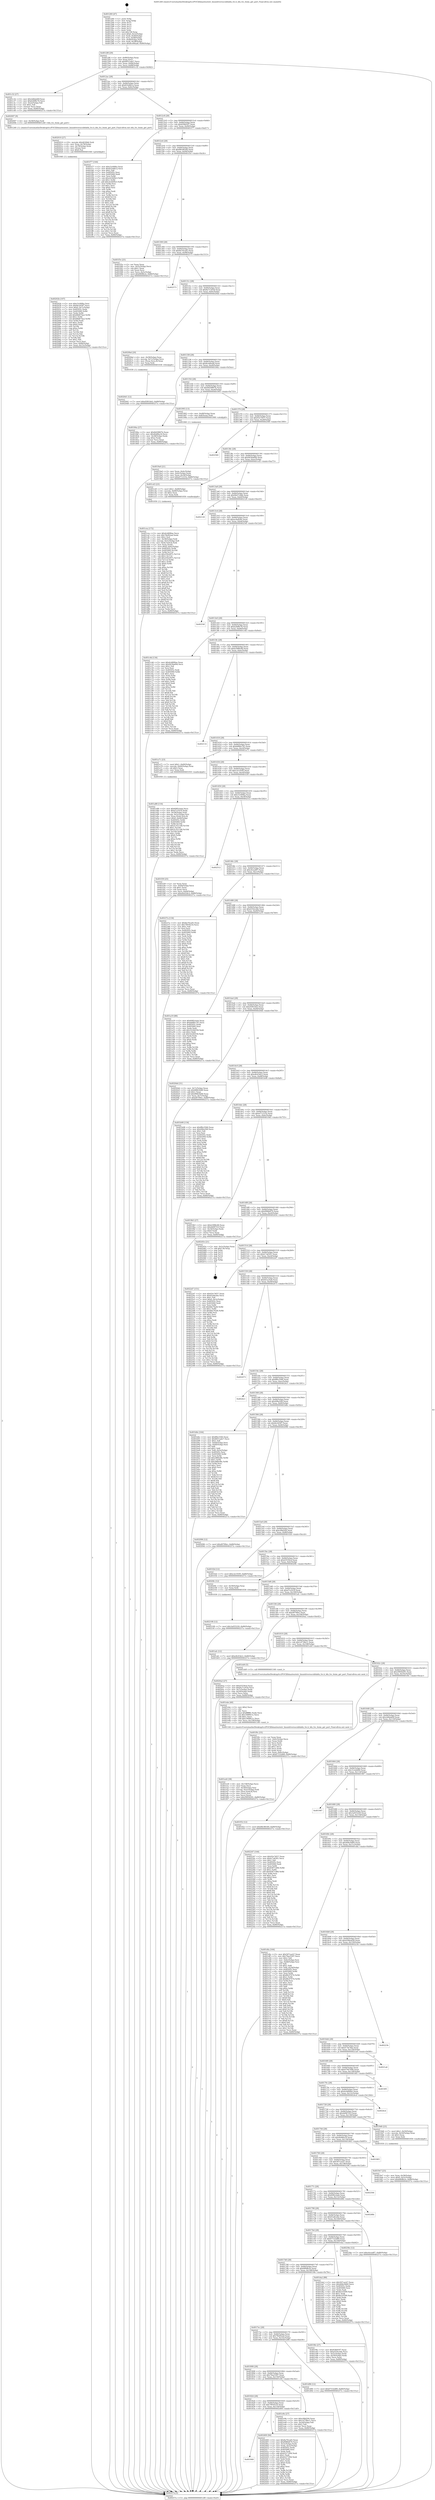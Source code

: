 digraph "0x401260" {
  label = "0x401260 (/mnt/c/Users/mathe/Desktop/tcc/POCII/binaries/extr_linuxdriversscsibfabfa_fcs.h_bfa_fcs_itnim_get_port_Final-ollvm.out::main(0))"
  labelloc = "t"
  node[shape=record]

  Entry [label="",width=0.3,height=0.3,shape=circle,fillcolor=black,style=filled]
  "0x40128f" [label="{
     0x40128f [29]\l
     | [instrs]\l
     &nbsp;&nbsp;0x40128f \<+3\>: mov -0x80(%rbp),%eax\l
     &nbsp;&nbsp;0x401292 \<+2\>: mov %eax,%ecx\l
     &nbsp;&nbsp;0x401294 \<+6\>: sub $0x8051ade7,%ecx\l
     &nbsp;&nbsp;0x40129a \<+6\>: mov %eax,-0x84(%rbp)\l
     &nbsp;&nbsp;0x4012a0 \<+6\>: mov %ecx,-0x88(%rbp)\l
     &nbsp;&nbsp;0x4012a6 \<+6\>: je 0000000000401c32 \<main+0x9d2\>\l
  }"]
  "0x401c32" [label="{
     0x401c32 [27]\l
     | [instrs]\l
     &nbsp;&nbsp;0x401c32 \<+5\>: mov $0x2d6da60f,%eax\l
     &nbsp;&nbsp;0x401c37 \<+5\>: mov $0xb26f8e76,%ecx\l
     &nbsp;&nbsp;0x401c3c \<+3\>: mov -0x2e(%rbp),%dl\l
     &nbsp;&nbsp;0x401c3f \<+3\>: test $0x1,%dl\l
     &nbsp;&nbsp;0x401c42 \<+3\>: cmovne %ecx,%eax\l
     &nbsp;&nbsp;0x401c45 \<+3\>: mov %eax,-0x80(%rbp)\l
     &nbsp;&nbsp;0x401c48 \<+5\>: jmp 000000000040257a \<main+0x131a\>\l
  }"]
  "0x4012ac" [label="{
     0x4012ac [28]\l
     | [instrs]\l
     &nbsp;&nbsp;0x4012ac \<+5\>: jmp 00000000004012b1 \<main+0x51\>\l
     &nbsp;&nbsp;0x4012b1 \<+6\>: mov -0x84(%rbp),%eax\l
     &nbsp;&nbsp;0x4012b7 \<+5\>: sub $0x832dfb1a,%eax\l
     &nbsp;&nbsp;0x4012bc \<+6\>: mov %eax,-0x8c(%rbp)\l
     &nbsp;&nbsp;0x4012c2 \<+6\>: je 0000000000402007 \<main+0xda7\>\l
  }"]
  Exit [label="",width=0.3,height=0.3,shape=circle,fillcolor=black,style=filled,peripheries=2]
  "0x402007" [label="{
     0x402007 [9]\l
     | [instrs]\l
     &nbsp;&nbsp;0x402007 \<+4\>: mov -0x58(%rbp),%rdi\l
     &nbsp;&nbsp;0x40200b \<+5\>: call 0000000000401240 \<bfa_fcs_itnim_get_port\>\l
     | [calls]\l
     &nbsp;&nbsp;0x401240 \{1\} (/mnt/c/Users/mathe/Desktop/tcc/POCII/binaries/extr_linuxdriversscsibfabfa_fcs.h_bfa_fcs_itnim_get_port_Final-ollvm.out::bfa_fcs_itnim_get_port)\l
  }"]
  "0x4012c8" [label="{
     0x4012c8 [28]\l
     | [instrs]\l
     &nbsp;&nbsp;0x4012c8 \<+5\>: jmp 00000000004012cd \<main+0x6d\>\l
     &nbsp;&nbsp;0x4012cd \<+6\>: mov -0x84(%rbp),%eax\l
     &nbsp;&nbsp;0x4012d3 \<+5\>: sub $0x83fb93f7,%eax\l
     &nbsp;&nbsp;0x4012d8 \<+6\>: mov %eax,-0x90(%rbp)\l
     &nbsp;&nbsp;0x4012de \<+6\>: je 0000000000401f77 \<main+0xd17\>\l
  }"]
  "0x401840" [label="{
     0x401840\l
  }", style=dashed]
  "0x401f77" [label="{
     0x401f77 [144]\l
     | [instrs]\l
     &nbsp;&nbsp;0x401f77 \<+5\>: mov $0xc5c00fba,%eax\l
     &nbsp;&nbsp;0x401f7c \<+5\>: mov $0x832dfb1a,%ecx\l
     &nbsp;&nbsp;0x401f81 \<+2\>: mov $0x1,%dl\l
     &nbsp;&nbsp;0x401f83 \<+7\>: mov 0x40505c,%esi\l
     &nbsp;&nbsp;0x401f8a \<+7\>: mov 0x405060,%edi\l
     &nbsp;&nbsp;0x401f91 \<+3\>: mov %esi,%r8d\l
     &nbsp;&nbsp;0x401f94 \<+7\>: sub $0xcb3449e3,%r8d\l
     &nbsp;&nbsp;0x401f9b \<+4\>: sub $0x1,%r8d\l
     &nbsp;&nbsp;0x401f9f \<+7\>: add $0xcb3449e3,%r8d\l
     &nbsp;&nbsp;0x401fa6 \<+4\>: imul %r8d,%esi\l
     &nbsp;&nbsp;0x401faa \<+3\>: and $0x1,%esi\l
     &nbsp;&nbsp;0x401fad \<+3\>: cmp $0x0,%esi\l
     &nbsp;&nbsp;0x401fb0 \<+4\>: sete %r9b\l
     &nbsp;&nbsp;0x401fb4 \<+3\>: cmp $0xa,%edi\l
     &nbsp;&nbsp;0x401fb7 \<+4\>: setl %r10b\l
     &nbsp;&nbsp;0x401fbb \<+3\>: mov %r9b,%r11b\l
     &nbsp;&nbsp;0x401fbe \<+4\>: xor $0xff,%r11b\l
     &nbsp;&nbsp;0x401fc2 \<+3\>: mov %r10b,%bl\l
     &nbsp;&nbsp;0x401fc5 \<+3\>: xor $0xff,%bl\l
     &nbsp;&nbsp;0x401fc8 \<+3\>: xor $0x1,%dl\l
     &nbsp;&nbsp;0x401fcb \<+3\>: mov %r11b,%r14b\l
     &nbsp;&nbsp;0x401fce \<+4\>: and $0xff,%r14b\l
     &nbsp;&nbsp;0x401fd2 \<+3\>: and %dl,%r9b\l
     &nbsp;&nbsp;0x401fd5 \<+3\>: mov %bl,%r15b\l
     &nbsp;&nbsp;0x401fd8 \<+4\>: and $0xff,%r15b\l
     &nbsp;&nbsp;0x401fdc \<+3\>: and %dl,%r10b\l
     &nbsp;&nbsp;0x401fdf \<+3\>: or %r9b,%r14b\l
     &nbsp;&nbsp;0x401fe2 \<+3\>: or %r10b,%r15b\l
     &nbsp;&nbsp;0x401fe5 \<+3\>: xor %r15b,%r14b\l
     &nbsp;&nbsp;0x401fe8 \<+3\>: or %bl,%r11b\l
     &nbsp;&nbsp;0x401feb \<+4\>: xor $0xff,%r11b\l
     &nbsp;&nbsp;0x401fef \<+3\>: or $0x1,%dl\l
     &nbsp;&nbsp;0x401ff2 \<+3\>: and %dl,%r11b\l
     &nbsp;&nbsp;0x401ff5 \<+3\>: or %r11b,%r14b\l
     &nbsp;&nbsp;0x401ff8 \<+4\>: test $0x1,%r14b\l
     &nbsp;&nbsp;0x401ffc \<+3\>: cmovne %ecx,%eax\l
     &nbsp;&nbsp;0x401fff \<+3\>: mov %eax,-0x80(%rbp)\l
     &nbsp;&nbsp;0x402002 \<+5\>: jmp 000000000040257a \<main+0x131a\>\l
  }"]
  "0x4012e4" [label="{
     0x4012e4 [28]\l
     | [instrs]\l
     &nbsp;&nbsp;0x4012e4 \<+5\>: jmp 00000000004012e9 \<main+0x89\>\l
     &nbsp;&nbsp;0x4012e9 \<+6\>: mov -0x84(%rbp),%eax\l
     &nbsp;&nbsp;0x4012ef \<+5\>: sub $0x88c98349,%eax\l
     &nbsp;&nbsp;0x4012f4 \<+6\>: mov %eax,-0x94(%rbp)\l
     &nbsp;&nbsp;0x4012fa \<+6\>: je 0000000000401f5e \<main+0xcfe\>\l
  }"]
  "0x402400" [label="{
     0x402400 [94]\l
     | [instrs]\l
     &nbsp;&nbsp;0x402400 \<+5\>: mov $0x8a70ca45,%eax\l
     &nbsp;&nbsp;0x402405 \<+5\>: mov $0xf088d470,%ecx\l
     &nbsp;&nbsp;0x40240a \<+3\>: mov -0x3c(%rbp),%edx\l
     &nbsp;&nbsp;0x40240d \<+3\>: mov %edx,-0x2c(%rbp)\l
     &nbsp;&nbsp;0x402410 \<+7\>: mov 0x40505c,%edx\l
     &nbsp;&nbsp;0x402417 \<+7\>: mov 0x405060,%esi\l
     &nbsp;&nbsp;0x40241e \<+2\>: mov %edx,%edi\l
     &nbsp;&nbsp;0x402420 \<+6\>: add $0x62271f04,%edi\l
     &nbsp;&nbsp;0x402426 \<+3\>: sub $0x1,%edi\l
     &nbsp;&nbsp;0x402429 \<+6\>: sub $0x62271f04,%edi\l
     &nbsp;&nbsp;0x40242f \<+3\>: imul %edi,%edx\l
     &nbsp;&nbsp;0x402432 \<+3\>: and $0x1,%edx\l
     &nbsp;&nbsp;0x402435 \<+3\>: cmp $0x0,%edx\l
     &nbsp;&nbsp;0x402438 \<+4\>: sete %r8b\l
     &nbsp;&nbsp;0x40243c \<+3\>: cmp $0xa,%esi\l
     &nbsp;&nbsp;0x40243f \<+4\>: setl %r9b\l
     &nbsp;&nbsp;0x402443 \<+3\>: mov %r8b,%r10b\l
     &nbsp;&nbsp;0x402446 \<+3\>: and %r9b,%r10b\l
     &nbsp;&nbsp;0x402449 \<+3\>: xor %r9b,%r8b\l
     &nbsp;&nbsp;0x40244c \<+3\>: or %r8b,%r10b\l
     &nbsp;&nbsp;0x40244f \<+4\>: test $0x1,%r10b\l
     &nbsp;&nbsp;0x402453 \<+3\>: cmovne %ecx,%eax\l
     &nbsp;&nbsp;0x402456 \<+3\>: mov %eax,-0x80(%rbp)\l
     &nbsp;&nbsp;0x402459 \<+5\>: jmp 000000000040257a \<main+0x131a\>\l
  }"]
  "0x401f5e" [label="{
     0x401f5e [25]\l
     | [instrs]\l
     &nbsp;&nbsp;0x401f5e \<+2\>: xor %eax,%eax\l
     &nbsp;&nbsp;0x401f60 \<+3\>: mov -0x5c(%rbp),%ecx\l
     &nbsp;&nbsp;0x401f63 \<+3\>: sub $0x1,%eax\l
     &nbsp;&nbsp;0x401f66 \<+2\>: sub %eax,%ecx\l
     &nbsp;&nbsp;0x401f68 \<+3\>: mov %ecx,-0x5c(%rbp)\l
     &nbsp;&nbsp;0x401f6b \<+7\>: movl $0x680ffe2e,-0x80(%rbp)\l
     &nbsp;&nbsp;0x401f72 \<+5\>: jmp 000000000040257a \<main+0x131a\>\l
  }"]
  "0x401300" [label="{
     0x401300 [28]\l
     | [instrs]\l
     &nbsp;&nbsp;0x401300 \<+5\>: jmp 0000000000401305 \<main+0xa5\>\l
     &nbsp;&nbsp;0x401305 \<+6\>: mov -0x84(%rbp),%eax\l
     &nbsp;&nbsp;0x40130b \<+5\>: sub $0x8a70ca45,%eax\l
     &nbsp;&nbsp;0x401310 \<+6\>: mov %eax,-0x98(%rbp)\l
     &nbsp;&nbsp;0x401316 \<+6\>: je 0000000000402573 \<main+0x1313\>\l
  }"]
  "0x402108" [label="{
     0x402108 [12]\l
     | [instrs]\l
     &nbsp;&nbsp;0x402108 \<+7\>: movl $0x3a055220,-0x80(%rbp)\l
     &nbsp;&nbsp;0x40210f \<+5\>: jmp 000000000040257a \<main+0x131a\>\l
  }"]
  "0x402573" [label="{
     0x402573\l
  }", style=dashed]
  "0x40131c" [label="{
     0x40131c [28]\l
     | [instrs]\l
     &nbsp;&nbsp;0x40131c \<+5\>: jmp 0000000000401321 \<main+0xc1\>\l
     &nbsp;&nbsp;0x401321 \<+6\>: mov -0x84(%rbp),%eax\l
     &nbsp;&nbsp;0x401327 \<+5\>: sub $0x8a71203d,%eax\l
     &nbsp;&nbsp;0x40132c \<+6\>: mov %eax,-0x9c(%rbp)\l
     &nbsp;&nbsp;0x401332 \<+6\>: je 00000000004020bd \<main+0xe5d\>\l
  }"]
  "0x4020d1" [label="{
     0x4020d1 [12]\l
     | [instrs]\l
     &nbsp;&nbsp;0x4020d1 \<+7\>: movl $0xd5f01bb2,-0x80(%rbp)\l
     &nbsp;&nbsp;0x4020d8 \<+5\>: jmp 000000000040257a \<main+0x131a\>\l
  }"]
  "0x4020bd" [label="{
     0x4020bd [20]\l
     | [instrs]\l
     &nbsp;&nbsp;0x4020bd \<+4\>: mov -0x58(%rbp),%rax\l
     &nbsp;&nbsp;0x4020c1 \<+4\>: movslq -0x7c(%rbp),%rcx\l
     &nbsp;&nbsp;0x4020c5 \<+4\>: mov (%rax,%rcx,8),%rax\l
     &nbsp;&nbsp;0x4020c9 \<+3\>: mov %rax,%rdi\l
     &nbsp;&nbsp;0x4020cc \<+5\>: call 0000000000401030 \<free@plt\>\l
     | [calls]\l
     &nbsp;&nbsp;0x401030 \{1\} (unknown)\l
  }"]
  "0x401338" [label="{
     0x401338 [28]\l
     | [instrs]\l
     &nbsp;&nbsp;0x401338 \<+5\>: jmp 000000000040133d \<main+0xdd\>\l
     &nbsp;&nbsp;0x40133d \<+6\>: mov -0x84(%rbp),%eax\l
     &nbsp;&nbsp;0x401343 \<+5\>: sub $0x8ce66aa8,%eax\l
     &nbsp;&nbsp;0x401348 \<+6\>: mov %eax,-0xa0(%rbp)\l
     &nbsp;&nbsp;0x40134e \<+6\>: je 000000000040184a \<main+0x5ea\>\l
  }"]
  "0x40202b" [label="{
     0x40202b [107]\l
     | [instrs]\l
     &nbsp;&nbsp;0x40202b \<+5\>: mov $0xc5c00fba,%esi\l
     &nbsp;&nbsp;0x402030 \<+5\>: mov $0x8e24587,%ecx\l
     &nbsp;&nbsp;0x402035 \<+7\>: movl $0x0,-0x7c(%rbp)\l
     &nbsp;&nbsp;0x40203c \<+7\>: mov 0x40505c,%edx\l
     &nbsp;&nbsp;0x402043 \<+8\>: mov 0x405060,%r8d\l
     &nbsp;&nbsp;0x40204b \<+3\>: mov %edx,%r9d\l
     &nbsp;&nbsp;0x40204e \<+7\>: add $0x68d674a2,%r9d\l
     &nbsp;&nbsp;0x402055 \<+4\>: sub $0x1,%r9d\l
     &nbsp;&nbsp;0x402059 \<+7\>: sub $0x68d674a2,%r9d\l
     &nbsp;&nbsp;0x402060 \<+4\>: imul %r9d,%edx\l
     &nbsp;&nbsp;0x402064 \<+3\>: and $0x1,%edx\l
     &nbsp;&nbsp;0x402067 \<+3\>: cmp $0x0,%edx\l
     &nbsp;&nbsp;0x40206a \<+4\>: sete %r10b\l
     &nbsp;&nbsp;0x40206e \<+4\>: cmp $0xa,%r8d\l
     &nbsp;&nbsp;0x402072 \<+4\>: setl %r11b\l
     &nbsp;&nbsp;0x402076 \<+3\>: mov %r10b,%bl\l
     &nbsp;&nbsp;0x402079 \<+3\>: and %r11b,%bl\l
     &nbsp;&nbsp;0x40207c \<+3\>: xor %r11b,%r10b\l
     &nbsp;&nbsp;0x40207f \<+3\>: or %r10b,%bl\l
     &nbsp;&nbsp;0x402082 \<+3\>: test $0x1,%bl\l
     &nbsp;&nbsp;0x402085 \<+3\>: cmovne %ecx,%esi\l
     &nbsp;&nbsp;0x402088 \<+3\>: mov %esi,-0x80(%rbp)\l
     &nbsp;&nbsp;0x40208b \<+6\>: mov %eax,-0x15c(%rbp)\l
     &nbsp;&nbsp;0x402091 \<+5\>: jmp 000000000040257a \<main+0x131a\>\l
  }"]
  "0x40184a" [label="{
     0x40184a [27]\l
     | [instrs]\l
     &nbsp;&nbsp;0x40184a \<+5\>: mov $0x8d29867b,%eax\l
     &nbsp;&nbsp;0x40184f \<+5\>: mov $0x4fa88a18,%ecx\l
     &nbsp;&nbsp;0x401854 \<+3\>: mov -0x38(%rbp),%edx\l
     &nbsp;&nbsp;0x401857 \<+3\>: cmp $0x2,%edx\l
     &nbsp;&nbsp;0x40185a \<+3\>: cmovne %ecx,%eax\l
     &nbsp;&nbsp;0x40185d \<+3\>: mov %eax,-0x80(%rbp)\l
     &nbsp;&nbsp;0x401860 \<+5\>: jmp 000000000040257a \<main+0x131a\>\l
  }"]
  "0x401354" [label="{
     0x401354 [28]\l
     | [instrs]\l
     &nbsp;&nbsp;0x401354 \<+5\>: jmp 0000000000401359 \<main+0xf9\>\l
     &nbsp;&nbsp;0x401359 \<+6\>: mov -0x84(%rbp),%eax\l
     &nbsp;&nbsp;0x40135f \<+5\>: sub $0x8d29867b,%eax\l
     &nbsp;&nbsp;0x401364 \<+6\>: mov %eax,-0xa4(%rbp)\l
     &nbsp;&nbsp;0x40136a \<+6\>: je 0000000000401993 \<main+0x733\>\l
  }"]
  "0x40257a" [label="{
     0x40257a [5]\l
     | [instrs]\l
     &nbsp;&nbsp;0x40257a \<+5\>: jmp 000000000040128f \<main+0x2f\>\l
  }"]
  "0x401260" [label="{
     0x401260 [47]\l
     | [instrs]\l
     &nbsp;&nbsp;0x401260 \<+1\>: push %rbp\l
     &nbsp;&nbsp;0x401261 \<+3\>: mov %rsp,%rbp\l
     &nbsp;&nbsp;0x401264 \<+2\>: push %r15\l
     &nbsp;&nbsp;0x401266 \<+2\>: push %r14\l
     &nbsp;&nbsp;0x401268 \<+2\>: push %r13\l
     &nbsp;&nbsp;0x40126a \<+2\>: push %r12\l
     &nbsp;&nbsp;0x40126c \<+1\>: push %rbx\l
     &nbsp;&nbsp;0x40126d \<+7\>: sub $0x138,%rsp\l
     &nbsp;&nbsp;0x401274 \<+7\>: movl $0x0,-0x3c(%rbp)\l
     &nbsp;&nbsp;0x40127b \<+3\>: mov %edi,-0x40(%rbp)\l
     &nbsp;&nbsp;0x40127e \<+4\>: mov %rsi,-0x48(%rbp)\l
     &nbsp;&nbsp;0x401282 \<+3\>: mov -0x40(%rbp),%edi\l
     &nbsp;&nbsp;0x401285 \<+3\>: mov %edi,-0x38(%rbp)\l
     &nbsp;&nbsp;0x401288 \<+7\>: movl $0x8ce66aa8,-0x80(%rbp)\l
  }"]
  "0x402010" [label="{
     0x402010 [27]\l
     | [instrs]\l
     &nbsp;&nbsp;0x402010 \<+10\>: movabs $0x4030b6,%rdi\l
     &nbsp;&nbsp;0x40201a \<+4\>: mov %rax,-0x78(%rbp)\l
     &nbsp;&nbsp;0x40201e \<+4\>: mov -0x78(%rbp),%rax\l
     &nbsp;&nbsp;0x402022 \<+2\>: mov (%rax),%esi\l
     &nbsp;&nbsp;0x402024 \<+2\>: mov $0x0,%al\l
     &nbsp;&nbsp;0x402026 \<+5\>: call 0000000000401040 \<printf@plt\>\l
     | [calls]\l
     &nbsp;&nbsp;0x401040 \{1\} (unknown)\l
  }"]
  "0x401993" [label="{
     0x401993 [13]\l
     | [instrs]\l
     &nbsp;&nbsp;0x401993 \<+4\>: mov -0x48(%rbp),%rax\l
     &nbsp;&nbsp;0x401997 \<+4\>: mov 0x8(%rax),%rdi\l
     &nbsp;&nbsp;0x40199b \<+5\>: call 0000000000401060 \<atoi@plt\>\l
     | [calls]\l
     &nbsp;&nbsp;0x401060 \{1\} (unknown)\l
  }"]
  "0x401370" [label="{
     0x401370 [28]\l
     | [instrs]\l
     &nbsp;&nbsp;0x401370 \<+5\>: jmp 0000000000401375 \<main+0x115\>\l
     &nbsp;&nbsp;0x401375 \<+6\>: mov -0x84(%rbp),%eax\l
     &nbsp;&nbsp;0x40137b \<+5\>: sub $0x93e74f37,%eax\l
     &nbsp;&nbsp;0x401380 \<+6\>: mov %eax,-0xa8(%rbp)\l
     &nbsp;&nbsp;0x401386 \<+6\>: je 0000000000402560 \<main+0x1300\>\l
  }"]
  "0x4019a0" [label="{
     0x4019a0 [21]\l
     | [instrs]\l
     &nbsp;&nbsp;0x4019a0 \<+3\>: mov %eax,-0x4c(%rbp)\l
     &nbsp;&nbsp;0x4019a3 \<+3\>: mov -0x4c(%rbp),%eax\l
     &nbsp;&nbsp;0x4019a6 \<+3\>: mov %eax,-0x34(%rbp)\l
     &nbsp;&nbsp;0x4019a9 \<+7\>: movl $0xef71231b,-0x80(%rbp)\l
     &nbsp;&nbsp;0x4019b0 \<+5\>: jmp 000000000040257a \<main+0x131a\>\l
  }"]
  "0x401ee6" [label="{
     0x401ee6 [38]\l
     | [instrs]\l
     &nbsp;&nbsp;0x401ee6 \<+6\>: mov -0x158(%rbp),%ecx\l
     &nbsp;&nbsp;0x401eec \<+3\>: imul %eax,%ecx\l
     &nbsp;&nbsp;0x401eef \<+4\>: mov -0x58(%rbp),%rsi\l
     &nbsp;&nbsp;0x401ef3 \<+4\>: movslq -0x5c(%rbp),%rdi\l
     &nbsp;&nbsp;0x401ef7 \<+4\>: mov (%rsi,%rdi,8),%rsi\l
     &nbsp;&nbsp;0x401efb \<+3\>: mov (%rsi),%rsi\l
     &nbsp;&nbsp;0x401efe \<+2\>: mov %ecx,(%rsi)\l
     &nbsp;&nbsp;0x401f00 \<+7\>: movl $0x29956291,-0x80(%rbp)\l
     &nbsp;&nbsp;0x401f07 \<+5\>: jmp 000000000040257a \<main+0x131a\>\l
  }"]
  "0x402560" [label="{
     0x402560\l
  }", style=dashed]
  "0x40138c" [label="{
     0x40138c [28]\l
     | [instrs]\l
     &nbsp;&nbsp;0x40138c \<+5\>: jmp 0000000000401391 \<main+0x131\>\l
     &nbsp;&nbsp;0x401391 \<+6\>: mov -0x84(%rbp),%eax\l
     &nbsp;&nbsp;0x401397 \<+5\>: sub $0x9439a694,%eax\l
     &nbsp;&nbsp;0x40139c \<+6\>: mov %eax,-0xac(%rbp)\l
     &nbsp;&nbsp;0x4013a2 \<+6\>: je 0000000000401cd3 \<main+0xa73\>\l
  }"]
  "0x401ebe" [label="{
     0x401ebe [40]\l
     | [instrs]\l
     &nbsp;&nbsp;0x401ebe \<+5\>: mov $0x2,%ecx\l
     &nbsp;&nbsp;0x401ec3 \<+1\>: cltd\l
     &nbsp;&nbsp;0x401ec4 \<+2\>: idiv %ecx\l
     &nbsp;&nbsp;0x401ec6 \<+6\>: imul $0xfffffffe,%edx,%ecx\l
     &nbsp;&nbsp;0x401ecc \<+6\>: sub $0x19089c1c,%ecx\l
     &nbsp;&nbsp;0x401ed2 \<+3\>: add $0x1,%ecx\l
     &nbsp;&nbsp;0x401ed5 \<+6\>: add $0x19089c1c,%ecx\l
     &nbsp;&nbsp;0x401edb \<+6\>: mov %ecx,-0x158(%rbp)\l
     &nbsp;&nbsp;0x401ee1 \<+5\>: call 0000000000401160 \<next_i\>\l
     | [calls]\l
     &nbsp;&nbsp;0x401160 \{1\} (/mnt/c/Users/mathe/Desktop/tcc/POCII/binaries/extr_linuxdriversscsibfabfa_fcs.h_bfa_fcs_itnim_get_port_Final-ollvm.out::next_i)\l
  }"]
  "0x401cd3" [label="{
     0x401cd3 [23]\l
     | [instrs]\l
     &nbsp;&nbsp;0x401cd3 \<+7\>: movl $0x1,-0x68(%rbp)\l
     &nbsp;&nbsp;0x401cda \<+4\>: movslq -0x68(%rbp),%rax\l
     &nbsp;&nbsp;0x401cde \<+4\>: shl $0x2,%rax\l
     &nbsp;&nbsp;0x401ce2 \<+3\>: mov %rax,%rdi\l
     &nbsp;&nbsp;0x401ce5 \<+5\>: call 0000000000401050 \<malloc@plt\>\l
     | [calls]\l
     &nbsp;&nbsp;0x401050 \{1\} (unknown)\l
  }"]
  "0x4013a8" [label="{
     0x4013a8 [28]\l
     | [instrs]\l
     &nbsp;&nbsp;0x4013a8 \<+5\>: jmp 00000000004013ad \<main+0x14d\>\l
     &nbsp;&nbsp;0x4013ad \<+6\>: mov -0x84(%rbp),%eax\l
     &nbsp;&nbsp;0x4013b3 \<+5\>: sub $0x9b47c9db,%eax\l
     &nbsp;&nbsp;0x4013b8 \<+6\>: mov %eax,-0xb0(%rbp)\l
     &nbsp;&nbsp;0x4013be \<+6\>: je 0000000000402120 \<main+0xec0\>\l
  }"]
  "0x401824" [label="{
     0x401824 [28]\l
     | [instrs]\l
     &nbsp;&nbsp;0x401824 \<+5\>: jmp 0000000000401829 \<main+0x5c9\>\l
     &nbsp;&nbsp;0x401829 \<+6\>: mov -0x84(%rbp),%eax\l
     &nbsp;&nbsp;0x40182f \<+5\>: sub $0x7f959216,%eax\l
     &nbsp;&nbsp;0x401834 \<+6\>: mov %eax,-0x154(%rbp)\l
     &nbsp;&nbsp;0x40183a \<+6\>: je 0000000000402400 \<main+0x11a0\>\l
  }"]
  "0x402120" [label="{
     0x402120\l
  }", style=dashed]
  "0x4013c4" [label="{
     0x4013c4 [28]\l
     | [instrs]\l
     &nbsp;&nbsp;0x4013c4 \<+5\>: jmp 00000000004013c9 \<main+0x169\>\l
     &nbsp;&nbsp;0x4013c9 \<+6\>: mov -0x84(%rbp),%eax\l
     &nbsp;&nbsp;0x4013cf \<+5\>: sub $0xac4a826e,%eax\l
     &nbsp;&nbsp;0x4013d4 \<+6\>: mov %eax,-0xb4(%rbp)\l
     &nbsp;&nbsp;0x4013da \<+6\>: je 000000000040254f \<main+0x12ef\>\l
  }"]
  "0x401e9e" [label="{
     0x401e9e [27]\l
     | [instrs]\l
     &nbsp;&nbsp;0x401e9e \<+5\>: mov $0xc08d204,%eax\l
     &nbsp;&nbsp;0x401ea3 \<+5\>: mov $0x1d738ec1,%ecx\l
     &nbsp;&nbsp;0x401ea8 \<+3\>: mov -0x2d(%rbp),%dl\l
     &nbsp;&nbsp;0x401eab \<+3\>: test $0x1,%dl\l
     &nbsp;&nbsp;0x401eae \<+3\>: cmovne %ecx,%eax\l
     &nbsp;&nbsp;0x401eb1 \<+3\>: mov %eax,-0x80(%rbp)\l
     &nbsp;&nbsp;0x401eb4 \<+5\>: jmp 000000000040257a \<main+0x131a\>\l
  }"]
  "0x40254f" [label="{
     0x40254f\l
  }", style=dashed]
  "0x4013e0" [label="{
     0x4013e0 [28]\l
     | [instrs]\l
     &nbsp;&nbsp;0x4013e0 \<+5\>: jmp 00000000004013e5 \<main+0x185\>\l
     &nbsp;&nbsp;0x4013e5 \<+6\>: mov -0x84(%rbp),%eax\l
     &nbsp;&nbsp;0x4013eb \<+5\>: sub $0xb26f8e76,%eax\l
     &nbsp;&nbsp;0x4013f0 \<+6\>: mov %eax,-0xb8(%rbp)\l
     &nbsp;&nbsp;0x4013f6 \<+6\>: je 0000000000401c4d \<main+0x9ed\>\l
  }"]
  "0x401808" [label="{
     0x401808 [28]\l
     | [instrs]\l
     &nbsp;&nbsp;0x401808 \<+5\>: jmp 000000000040180d \<main+0x5ad\>\l
     &nbsp;&nbsp;0x40180d \<+6\>: mov -0x84(%rbp),%eax\l
     &nbsp;&nbsp;0x401813 \<+5\>: sub $0x79ae5597,%eax\l
     &nbsp;&nbsp;0x401818 \<+6\>: mov %eax,-0x150(%rbp)\l
     &nbsp;&nbsp;0x40181e \<+6\>: je 0000000000401e9e \<main+0xc3e\>\l
  }"]
  "0x401c4d" [label="{
     0x401c4d [134]\l
     | [instrs]\l
     &nbsp;&nbsp;0x401c4d \<+5\>: mov $0x4cb808ae,%eax\l
     &nbsp;&nbsp;0x401c52 \<+5\>: mov $0x9439a694,%ecx\l
     &nbsp;&nbsp;0x401c57 \<+2\>: mov $0x1,%dl\l
     &nbsp;&nbsp;0x401c59 \<+2\>: xor %esi,%esi\l
     &nbsp;&nbsp;0x401c5b \<+7\>: mov 0x40505c,%edi\l
     &nbsp;&nbsp;0x401c62 \<+8\>: mov 0x405060,%r8d\l
     &nbsp;&nbsp;0x401c6a \<+3\>: sub $0x1,%esi\l
     &nbsp;&nbsp;0x401c6d \<+3\>: mov %edi,%r9d\l
     &nbsp;&nbsp;0x401c70 \<+3\>: add %esi,%r9d\l
     &nbsp;&nbsp;0x401c73 \<+4\>: imul %r9d,%edi\l
     &nbsp;&nbsp;0x401c77 \<+3\>: and $0x1,%edi\l
     &nbsp;&nbsp;0x401c7a \<+3\>: cmp $0x0,%edi\l
     &nbsp;&nbsp;0x401c7d \<+4\>: sete %r10b\l
     &nbsp;&nbsp;0x401c81 \<+4\>: cmp $0xa,%r8d\l
     &nbsp;&nbsp;0x401c85 \<+4\>: setl %r11b\l
     &nbsp;&nbsp;0x401c89 \<+3\>: mov %r10b,%bl\l
     &nbsp;&nbsp;0x401c8c \<+3\>: xor $0xff,%bl\l
     &nbsp;&nbsp;0x401c8f \<+3\>: mov %r11b,%r14b\l
     &nbsp;&nbsp;0x401c92 \<+4\>: xor $0xff,%r14b\l
     &nbsp;&nbsp;0x401c96 \<+3\>: xor $0x0,%dl\l
     &nbsp;&nbsp;0x401c99 \<+3\>: mov %bl,%r15b\l
     &nbsp;&nbsp;0x401c9c \<+4\>: and $0x0,%r15b\l
     &nbsp;&nbsp;0x401ca0 \<+3\>: and %dl,%r10b\l
     &nbsp;&nbsp;0x401ca3 \<+3\>: mov %r14b,%r12b\l
     &nbsp;&nbsp;0x401ca6 \<+4\>: and $0x0,%r12b\l
     &nbsp;&nbsp;0x401caa \<+3\>: and %dl,%r11b\l
     &nbsp;&nbsp;0x401cad \<+3\>: or %r10b,%r15b\l
     &nbsp;&nbsp;0x401cb0 \<+3\>: or %r11b,%r12b\l
     &nbsp;&nbsp;0x401cb3 \<+3\>: xor %r12b,%r15b\l
     &nbsp;&nbsp;0x401cb6 \<+3\>: or %r14b,%bl\l
     &nbsp;&nbsp;0x401cb9 \<+3\>: xor $0xff,%bl\l
     &nbsp;&nbsp;0x401cbc \<+3\>: or $0x0,%dl\l
     &nbsp;&nbsp;0x401cbf \<+2\>: and %dl,%bl\l
     &nbsp;&nbsp;0x401cc1 \<+3\>: or %bl,%r15b\l
     &nbsp;&nbsp;0x401cc4 \<+4\>: test $0x1,%r15b\l
     &nbsp;&nbsp;0x401cc8 \<+3\>: cmovne %ecx,%eax\l
     &nbsp;&nbsp;0x401ccb \<+3\>: mov %eax,-0x80(%rbp)\l
     &nbsp;&nbsp;0x401cce \<+5\>: jmp 000000000040257a \<main+0x131a\>\l
  }"]
  "0x4013fc" [label="{
     0x4013fc [28]\l
     | [instrs]\l
     &nbsp;&nbsp;0x4013fc \<+5\>: jmp 0000000000401401 \<main+0x1a1\>\l
     &nbsp;&nbsp;0x401401 \<+6\>: mov -0x84(%rbp),%eax\l
     &nbsp;&nbsp;0x401407 \<+5\>: sub $0xb39f8c68,%eax\l
     &nbsp;&nbsp;0x40140c \<+6\>: mov %eax,-0xbc(%rbp)\l
     &nbsp;&nbsp;0x401412 \<+6\>: je 0000000000402114 \<main+0xeb4\>\l
  }"]
  "0x401d96" [label="{
     0x401d96 [12]\l
     | [instrs]\l
     &nbsp;&nbsp;0x401d96 \<+7\>: movl $0x67532d89,-0x80(%rbp)\l
     &nbsp;&nbsp;0x401d9d \<+5\>: jmp 000000000040257a \<main+0x131a\>\l
  }"]
  "0x402114" [label="{
     0x402114\l
  }", style=dashed]
  "0x401418" [label="{
     0x401418 [28]\l
     | [instrs]\l
     &nbsp;&nbsp;0x401418 \<+5\>: jmp 000000000040141d \<main+0x1bd\>\l
     &nbsp;&nbsp;0x40141d \<+6\>: mov -0x84(%rbp),%eax\l
     &nbsp;&nbsp;0x401423 \<+5\>: sub $0xb688a745,%eax\l
     &nbsp;&nbsp;0x401428 \<+6\>: mov %eax,-0xc0(%rbp)\l
     &nbsp;&nbsp;0x40142e \<+6\>: je 0000000000401a71 \<main+0x811\>\l
  }"]
  "0x401cea" [label="{
     0x401cea [172]\l
     | [instrs]\l
     &nbsp;&nbsp;0x401cea \<+5\>: mov $0x4cb808ae,%ecx\l
     &nbsp;&nbsp;0x401cef \<+5\>: mov $0x78ef02ad,%edx\l
     &nbsp;&nbsp;0x401cf4 \<+3\>: mov $0x1,%sil\l
     &nbsp;&nbsp;0x401cf7 \<+4\>: mov -0x58(%rbp),%rdi\l
     &nbsp;&nbsp;0x401cfb \<+4\>: movslq -0x5c(%rbp),%r8\l
     &nbsp;&nbsp;0x401cff \<+4\>: mov (%rdi,%r8,8),%rdi\l
     &nbsp;&nbsp;0x401d03 \<+3\>: mov %rax,(%rdi)\l
     &nbsp;&nbsp;0x401d06 \<+7\>: movl $0x0,-0x6c(%rbp)\l
     &nbsp;&nbsp;0x401d0d \<+8\>: mov 0x40505c,%r9d\l
     &nbsp;&nbsp;0x401d15 \<+8\>: mov 0x405060,%r10d\l
     &nbsp;&nbsp;0x401d1d \<+3\>: mov %r9d,%r11d\l
     &nbsp;&nbsp;0x401d20 \<+7\>: sub $0x250e497c,%r11d\l
     &nbsp;&nbsp;0x401d27 \<+4\>: sub $0x1,%r11d\l
     &nbsp;&nbsp;0x401d2b \<+7\>: add $0x250e497c,%r11d\l
     &nbsp;&nbsp;0x401d32 \<+4\>: imul %r11d,%r9d\l
     &nbsp;&nbsp;0x401d36 \<+4\>: and $0x1,%r9d\l
     &nbsp;&nbsp;0x401d3a \<+4\>: cmp $0x0,%r9d\l
     &nbsp;&nbsp;0x401d3e \<+3\>: sete %bl\l
     &nbsp;&nbsp;0x401d41 \<+4\>: cmp $0xa,%r10d\l
     &nbsp;&nbsp;0x401d45 \<+4\>: setl %r14b\l
     &nbsp;&nbsp;0x401d49 \<+3\>: mov %bl,%r15b\l
     &nbsp;&nbsp;0x401d4c \<+4\>: xor $0xff,%r15b\l
     &nbsp;&nbsp;0x401d50 \<+3\>: mov %r14b,%r12b\l
     &nbsp;&nbsp;0x401d53 \<+4\>: xor $0xff,%r12b\l
     &nbsp;&nbsp;0x401d57 \<+4\>: xor $0x1,%sil\l
     &nbsp;&nbsp;0x401d5b \<+3\>: mov %r15b,%r13b\l
     &nbsp;&nbsp;0x401d5e \<+4\>: and $0xff,%r13b\l
     &nbsp;&nbsp;0x401d62 \<+3\>: and %sil,%bl\l
     &nbsp;&nbsp;0x401d65 \<+3\>: mov %r12b,%al\l
     &nbsp;&nbsp;0x401d68 \<+2\>: and $0xff,%al\l
     &nbsp;&nbsp;0x401d6a \<+3\>: and %sil,%r14b\l
     &nbsp;&nbsp;0x401d6d \<+3\>: or %bl,%r13b\l
     &nbsp;&nbsp;0x401d70 \<+3\>: or %r14b,%al\l
     &nbsp;&nbsp;0x401d73 \<+3\>: xor %al,%r13b\l
     &nbsp;&nbsp;0x401d76 \<+3\>: or %r12b,%r15b\l
     &nbsp;&nbsp;0x401d79 \<+4\>: xor $0xff,%r15b\l
     &nbsp;&nbsp;0x401d7d \<+4\>: or $0x1,%sil\l
     &nbsp;&nbsp;0x401d81 \<+3\>: and %sil,%r15b\l
     &nbsp;&nbsp;0x401d84 \<+3\>: or %r15b,%r13b\l
     &nbsp;&nbsp;0x401d87 \<+4\>: test $0x1,%r13b\l
     &nbsp;&nbsp;0x401d8b \<+3\>: cmovne %edx,%ecx\l
     &nbsp;&nbsp;0x401d8e \<+3\>: mov %ecx,-0x80(%rbp)\l
     &nbsp;&nbsp;0x401d91 \<+5\>: jmp 000000000040257a \<main+0x131a\>\l
  }"]
  "0x401a71" [label="{
     0x401a71 [23]\l
     | [instrs]\l
     &nbsp;&nbsp;0x401a71 \<+7\>: movl $0x1,-0x60(%rbp)\l
     &nbsp;&nbsp;0x401a78 \<+4\>: movslq -0x60(%rbp),%rax\l
     &nbsp;&nbsp;0x401a7c \<+4\>: shl $0x3,%rax\l
     &nbsp;&nbsp;0x401a80 \<+3\>: mov %rax,%rdi\l
     &nbsp;&nbsp;0x401a83 \<+5\>: call 0000000000401050 \<malloc@plt\>\l
     | [calls]\l
     &nbsp;&nbsp;0x401050 \{1\} (unknown)\l
  }"]
  "0x401434" [label="{
     0x401434 [28]\l
     | [instrs]\l
     &nbsp;&nbsp;0x401434 \<+5\>: jmp 0000000000401439 \<main+0x1d9\>\l
     &nbsp;&nbsp;0x401439 \<+6\>: mov -0x84(%rbp),%eax\l
     &nbsp;&nbsp;0x40143f \<+5\>: sub $0xc2e193f5,%eax\l
     &nbsp;&nbsp;0x401444 \<+6\>: mov %eax,-0xc4(%rbp)\l
     &nbsp;&nbsp;0x40144a \<+6\>: je 0000000000401f39 \<main+0xcd9\>\l
  }"]
  "0x401a88" [label="{
     0x401a88 [116]\l
     | [instrs]\l
     &nbsp;&nbsp;0x401a88 \<+5\>: mov $0x6082cbab,%ecx\l
     &nbsp;&nbsp;0x401a8d \<+5\>: mov $0xd7a1618,%edx\l
     &nbsp;&nbsp;0x401a92 \<+4\>: mov -0x58(%rbp),%rdi\l
     &nbsp;&nbsp;0x401a96 \<+4\>: movslq -0x5c(%rbp),%rsi\l
     &nbsp;&nbsp;0x401a9a \<+4\>: mov %rax,(%rdi,%rsi,8)\l
     &nbsp;&nbsp;0x401a9e \<+7\>: movl $0x0,-0x64(%rbp)\l
     &nbsp;&nbsp;0x401aa5 \<+8\>: mov 0x40505c,%r8d\l
     &nbsp;&nbsp;0x401aad \<+8\>: mov 0x405060,%r9d\l
     &nbsp;&nbsp;0x401ab5 \<+3\>: mov %r8d,%r10d\l
     &nbsp;&nbsp;0x401ab8 \<+7\>: sub $0x5c351148,%r10d\l
     &nbsp;&nbsp;0x401abf \<+4\>: sub $0x1,%r10d\l
     &nbsp;&nbsp;0x401ac3 \<+7\>: add $0x5c351148,%r10d\l
     &nbsp;&nbsp;0x401aca \<+4\>: imul %r10d,%r8d\l
     &nbsp;&nbsp;0x401ace \<+4\>: and $0x1,%r8d\l
     &nbsp;&nbsp;0x401ad2 \<+4\>: cmp $0x0,%r8d\l
     &nbsp;&nbsp;0x401ad6 \<+4\>: sete %r11b\l
     &nbsp;&nbsp;0x401ada \<+4\>: cmp $0xa,%r9d\l
     &nbsp;&nbsp;0x401ade \<+3\>: setl %bl\l
     &nbsp;&nbsp;0x401ae1 \<+3\>: mov %r11b,%r14b\l
     &nbsp;&nbsp;0x401ae4 \<+3\>: and %bl,%r14b\l
     &nbsp;&nbsp;0x401ae7 \<+3\>: xor %bl,%r11b\l
     &nbsp;&nbsp;0x401aea \<+3\>: or %r11b,%r14b\l
     &nbsp;&nbsp;0x401aed \<+4\>: test $0x1,%r14b\l
     &nbsp;&nbsp;0x401af1 \<+3\>: cmovne %edx,%ecx\l
     &nbsp;&nbsp;0x401af4 \<+3\>: mov %ecx,-0x80(%rbp)\l
     &nbsp;&nbsp;0x401af7 \<+5\>: jmp 000000000040257a \<main+0x131a\>\l
  }"]
  "0x401f39" [label="{
     0x401f39 [25]\l
     | [instrs]\l
     &nbsp;&nbsp;0x401f39 \<+2\>: xor %eax,%eax\l
     &nbsp;&nbsp;0x401f3b \<+3\>: mov -0x64(%rbp),%ecx\l
     &nbsp;&nbsp;0x401f3e \<+3\>: sub $0x1,%eax\l
     &nbsp;&nbsp;0x401f41 \<+2\>: sub %eax,%ecx\l
     &nbsp;&nbsp;0x401f43 \<+3\>: mov %ecx,-0x64(%rbp)\l
     &nbsp;&nbsp;0x401f46 \<+7\>: movl $0xe8c63dc2,-0x80(%rbp)\l
     &nbsp;&nbsp;0x401f4d \<+5\>: jmp 000000000040257a \<main+0x131a\>\l
  }"]
  "0x401450" [label="{
     0x401450 [28]\l
     | [instrs]\l
     &nbsp;&nbsp;0x401450 \<+5\>: jmp 0000000000401455 \<main+0x1f5\>\l
     &nbsp;&nbsp;0x401455 \<+6\>: mov -0x84(%rbp),%eax\l
     &nbsp;&nbsp;0x40145b \<+5\>: sub $0xc5c00fba,%eax\l
     &nbsp;&nbsp;0x401460 \<+6\>: mov %eax,-0xc8(%rbp)\l
     &nbsp;&nbsp;0x401466 \<+6\>: je 0000000000402512 \<main+0x12b2\>\l
  }"]
  "0x4017ec" [label="{
     0x4017ec [28]\l
     | [instrs]\l
     &nbsp;&nbsp;0x4017ec \<+5\>: jmp 00000000004017f1 \<main+0x591\>\l
     &nbsp;&nbsp;0x4017f1 \<+6\>: mov -0x84(%rbp),%eax\l
     &nbsp;&nbsp;0x4017f7 \<+5\>: sub $0x78ef02ad,%eax\l
     &nbsp;&nbsp;0x4017fc \<+6\>: mov %eax,-0x14c(%rbp)\l
     &nbsp;&nbsp;0x401802 \<+6\>: je 0000000000401d96 \<main+0xb36\>\l
  }"]
  "0x402512" [label="{
     0x402512\l
  }", style=dashed]
  "0x40146c" [label="{
     0x40146c [28]\l
     | [instrs]\l
     &nbsp;&nbsp;0x40146c \<+5\>: jmp 0000000000401471 \<main+0x211\>\l
     &nbsp;&nbsp;0x401471 \<+6\>: mov -0x84(%rbp),%eax\l
     &nbsp;&nbsp;0x401477 \<+5\>: sub $0xc6cea8f7,%eax\l
     &nbsp;&nbsp;0x40147c \<+6\>: mov %eax,-0xcc(%rbp)\l
     &nbsp;&nbsp;0x401482 \<+6\>: je 000000000040237a \<main+0x111a\>\l
  }"]
  "0x4019fe" [label="{
     0x4019fe [27]\l
     | [instrs]\l
     &nbsp;&nbsp;0x4019fe \<+5\>: mov $0x83fb93f7,%eax\l
     &nbsp;&nbsp;0x401a03 \<+5\>: mov $0xd354cebb,%ecx\l
     &nbsp;&nbsp;0x401a08 \<+3\>: mov -0x5c(%rbp),%edx\l
     &nbsp;&nbsp;0x401a0b \<+3\>: cmp -0x50(%rbp),%edx\l
     &nbsp;&nbsp;0x401a0e \<+3\>: cmovl %ecx,%eax\l
     &nbsp;&nbsp;0x401a11 \<+3\>: mov %eax,-0x80(%rbp)\l
     &nbsp;&nbsp;0x401a14 \<+5\>: jmp 000000000040257a \<main+0x131a\>\l
  }"]
  "0x40237a" [label="{
     0x40237a [134]\l
     | [instrs]\l
     &nbsp;&nbsp;0x40237a \<+5\>: mov $0x8a70ca45,%eax\l
     &nbsp;&nbsp;0x40237f \<+5\>: mov $0x7f959216,%ecx\l
     &nbsp;&nbsp;0x402384 \<+2\>: mov $0x1,%dl\l
     &nbsp;&nbsp;0x402386 \<+2\>: xor %esi,%esi\l
     &nbsp;&nbsp;0x402388 \<+7\>: mov 0x40505c,%edi\l
     &nbsp;&nbsp;0x40238f \<+8\>: mov 0x405060,%r8d\l
     &nbsp;&nbsp;0x402397 \<+3\>: sub $0x1,%esi\l
     &nbsp;&nbsp;0x40239a \<+3\>: mov %edi,%r9d\l
     &nbsp;&nbsp;0x40239d \<+3\>: add %esi,%r9d\l
     &nbsp;&nbsp;0x4023a0 \<+4\>: imul %r9d,%edi\l
     &nbsp;&nbsp;0x4023a4 \<+3\>: and $0x1,%edi\l
     &nbsp;&nbsp;0x4023a7 \<+3\>: cmp $0x0,%edi\l
     &nbsp;&nbsp;0x4023aa \<+4\>: sete %r10b\l
     &nbsp;&nbsp;0x4023ae \<+4\>: cmp $0xa,%r8d\l
     &nbsp;&nbsp;0x4023b2 \<+4\>: setl %r11b\l
     &nbsp;&nbsp;0x4023b6 \<+3\>: mov %r10b,%bl\l
     &nbsp;&nbsp;0x4023b9 \<+3\>: xor $0xff,%bl\l
     &nbsp;&nbsp;0x4023bc \<+3\>: mov %r11b,%r14b\l
     &nbsp;&nbsp;0x4023bf \<+4\>: xor $0xff,%r14b\l
     &nbsp;&nbsp;0x4023c3 \<+3\>: xor $0x1,%dl\l
     &nbsp;&nbsp;0x4023c6 \<+3\>: mov %bl,%r15b\l
     &nbsp;&nbsp;0x4023c9 \<+4\>: and $0xff,%r15b\l
     &nbsp;&nbsp;0x4023cd \<+3\>: and %dl,%r10b\l
     &nbsp;&nbsp;0x4023d0 \<+3\>: mov %r14b,%r12b\l
     &nbsp;&nbsp;0x4023d3 \<+4\>: and $0xff,%r12b\l
     &nbsp;&nbsp;0x4023d7 \<+3\>: and %dl,%r11b\l
     &nbsp;&nbsp;0x4023da \<+3\>: or %r10b,%r15b\l
     &nbsp;&nbsp;0x4023dd \<+3\>: or %r11b,%r12b\l
     &nbsp;&nbsp;0x4023e0 \<+3\>: xor %r12b,%r15b\l
     &nbsp;&nbsp;0x4023e3 \<+3\>: or %r14b,%bl\l
     &nbsp;&nbsp;0x4023e6 \<+3\>: xor $0xff,%bl\l
     &nbsp;&nbsp;0x4023e9 \<+3\>: or $0x1,%dl\l
     &nbsp;&nbsp;0x4023ec \<+2\>: and %dl,%bl\l
     &nbsp;&nbsp;0x4023ee \<+3\>: or %bl,%r15b\l
     &nbsp;&nbsp;0x4023f1 \<+4\>: test $0x1,%r15b\l
     &nbsp;&nbsp;0x4023f5 \<+3\>: cmovne %ecx,%eax\l
     &nbsp;&nbsp;0x4023f8 \<+3\>: mov %eax,-0x80(%rbp)\l
     &nbsp;&nbsp;0x4023fb \<+5\>: jmp 000000000040257a \<main+0x131a\>\l
  }"]
  "0x401488" [label="{
     0x401488 [28]\l
     | [instrs]\l
     &nbsp;&nbsp;0x401488 \<+5\>: jmp 000000000040148d \<main+0x22d\>\l
     &nbsp;&nbsp;0x40148d \<+6\>: mov -0x84(%rbp),%eax\l
     &nbsp;&nbsp;0x401493 \<+5\>: sub $0xd354cebb,%eax\l
     &nbsp;&nbsp;0x401498 \<+6\>: mov %eax,-0xd0(%rbp)\l
     &nbsp;&nbsp;0x40149e \<+6\>: je 0000000000401a19 \<main+0x7b9\>\l
  }"]
  "0x4017d0" [label="{
     0x4017d0 [28]\l
     | [instrs]\l
     &nbsp;&nbsp;0x4017d0 \<+5\>: jmp 00000000004017d5 \<main+0x575\>\l
     &nbsp;&nbsp;0x4017d5 \<+6\>: mov -0x84(%rbp),%eax\l
     &nbsp;&nbsp;0x4017db \<+5\>: sub $0x680ffe2e,%eax\l
     &nbsp;&nbsp;0x4017e0 \<+6\>: mov %eax,-0x148(%rbp)\l
     &nbsp;&nbsp;0x4017e6 \<+6\>: je 00000000004019fe \<main+0x79e\>\l
  }"]
  "0x401a19" [label="{
     0x401a19 [88]\l
     | [instrs]\l
     &nbsp;&nbsp;0x401a19 \<+5\>: mov $0x6082cbab,%eax\l
     &nbsp;&nbsp;0x401a1e \<+5\>: mov $0xb688a745,%ecx\l
     &nbsp;&nbsp;0x401a23 \<+7\>: mov 0x40505c,%edx\l
     &nbsp;&nbsp;0x401a2a \<+7\>: mov 0x405060,%esi\l
     &nbsp;&nbsp;0x401a31 \<+2\>: mov %edx,%edi\l
     &nbsp;&nbsp;0x401a33 \<+6\>: add $0x5224b556,%edi\l
     &nbsp;&nbsp;0x401a39 \<+3\>: sub $0x1,%edi\l
     &nbsp;&nbsp;0x401a3c \<+6\>: sub $0x5224b556,%edi\l
     &nbsp;&nbsp;0x401a42 \<+3\>: imul %edi,%edx\l
     &nbsp;&nbsp;0x401a45 \<+3\>: and $0x1,%edx\l
     &nbsp;&nbsp;0x401a48 \<+3\>: cmp $0x0,%edx\l
     &nbsp;&nbsp;0x401a4b \<+4\>: sete %r8b\l
     &nbsp;&nbsp;0x401a4f \<+3\>: cmp $0xa,%esi\l
     &nbsp;&nbsp;0x401a52 \<+4\>: setl %r9b\l
     &nbsp;&nbsp;0x401a56 \<+3\>: mov %r8b,%r10b\l
     &nbsp;&nbsp;0x401a59 \<+3\>: and %r9b,%r10b\l
     &nbsp;&nbsp;0x401a5c \<+3\>: xor %r9b,%r8b\l
     &nbsp;&nbsp;0x401a5f \<+3\>: or %r8b,%r10b\l
     &nbsp;&nbsp;0x401a62 \<+4\>: test $0x1,%r10b\l
     &nbsp;&nbsp;0x401a66 \<+3\>: cmovne %ecx,%eax\l
     &nbsp;&nbsp;0x401a69 \<+3\>: mov %eax,-0x80(%rbp)\l
     &nbsp;&nbsp;0x401a6c \<+5\>: jmp 000000000040257a \<main+0x131a\>\l
  }"]
  "0x4014a4" [label="{
     0x4014a4 [28]\l
     | [instrs]\l
     &nbsp;&nbsp;0x4014a4 \<+5\>: jmp 00000000004014a9 \<main+0x249\>\l
     &nbsp;&nbsp;0x4014a9 \<+6\>: mov -0x84(%rbp),%eax\l
     &nbsp;&nbsp;0x4014af \<+5\>: sub $0xd5f01bb2,%eax\l
     &nbsp;&nbsp;0x4014b4 \<+6\>: mov %eax,-0xd4(%rbp)\l
     &nbsp;&nbsp;0x4014ba \<+6\>: je 00000000004020dd \<main+0xe7d\>\l
  }"]
  "0x401da2" [label="{
     0x401da2 [88]\l
     | [instrs]\l
     &nbsp;&nbsp;0x401da2 \<+5\>: mov $0x567cacb7,%eax\l
     &nbsp;&nbsp;0x401da7 \<+5\>: mov $0x406c0460,%ecx\l
     &nbsp;&nbsp;0x401dac \<+7\>: mov 0x40505c,%edx\l
     &nbsp;&nbsp;0x401db3 \<+7\>: mov 0x405060,%esi\l
     &nbsp;&nbsp;0x401dba \<+2\>: mov %edx,%edi\l
     &nbsp;&nbsp;0x401dbc \<+6\>: add $0x8e3cf599,%edi\l
     &nbsp;&nbsp;0x401dc2 \<+3\>: sub $0x1,%edi\l
     &nbsp;&nbsp;0x401dc5 \<+6\>: sub $0x8e3cf599,%edi\l
     &nbsp;&nbsp;0x401dcb \<+3\>: imul %edi,%edx\l
     &nbsp;&nbsp;0x401dce \<+3\>: and $0x1,%edx\l
     &nbsp;&nbsp;0x401dd1 \<+3\>: cmp $0x0,%edx\l
     &nbsp;&nbsp;0x401dd4 \<+4\>: sete %r8b\l
     &nbsp;&nbsp;0x401dd8 \<+3\>: cmp $0xa,%esi\l
     &nbsp;&nbsp;0x401ddb \<+4\>: setl %r9b\l
     &nbsp;&nbsp;0x401ddf \<+3\>: mov %r8b,%r10b\l
     &nbsp;&nbsp;0x401de2 \<+3\>: and %r9b,%r10b\l
     &nbsp;&nbsp;0x401de5 \<+3\>: xor %r9b,%r8b\l
     &nbsp;&nbsp;0x401de8 \<+3\>: or %r8b,%r10b\l
     &nbsp;&nbsp;0x401deb \<+4\>: test $0x1,%r10b\l
     &nbsp;&nbsp;0x401def \<+3\>: cmovne %ecx,%eax\l
     &nbsp;&nbsp;0x401df2 \<+3\>: mov %eax,-0x80(%rbp)\l
     &nbsp;&nbsp;0x401df5 \<+5\>: jmp 000000000040257a \<main+0x131a\>\l
  }"]
  "0x4020dd" [label="{
     0x4020dd [31]\l
     | [instrs]\l
     &nbsp;&nbsp;0x4020dd \<+3\>: mov -0x7c(%rbp),%eax\l
     &nbsp;&nbsp;0x4020e0 \<+5\>: sub $0x88fb56d8,%eax\l
     &nbsp;&nbsp;0x4020e5 \<+3\>: add $0x1,%eax\l
     &nbsp;&nbsp;0x4020e8 \<+5\>: add $0x88fb56d8,%eax\l
     &nbsp;&nbsp;0x4020ed \<+3\>: mov %eax,-0x7c(%rbp)\l
     &nbsp;&nbsp;0x4020f0 \<+7\>: movl $0xd9799ec,-0x80(%rbp)\l
     &nbsp;&nbsp;0x4020f7 \<+5\>: jmp 000000000040257a \<main+0x131a\>\l
  }"]
  "0x4014c0" [label="{
     0x4014c0 [28]\l
     | [instrs]\l
     &nbsp;&nbsp;0x4014c0 \<+5\>: jmp 00000000004014c5 \<main+0x265\>\l
     &nbsp;&nbsp;0x4014c5 \<+6\>: mov -0x84(%rbp),%eax\l
     &nbsp;&nbsp;0x4014cb \<+5\>: sub $0xe8c63dc2,%eax\l
     &nbsp;&nbsp;0x4014d0 \<+6\>: mov %eax,-0xd8(%rbp)\l
     &nbsp;&nbsp;0x4014d6 \<+6\>: je 0000000000401b08 \<main+0x8a8\>\l
  }"]
  "0x4017b4" [label="{
     0x4017b4 [28]\l
     | [instrs]\l
     &nbsp;&nbsp;0x4017b4 \<+5\>: jmp 00000000004017b9 \<main+0x559\>\l
     &nbsp;&nbsp;0x4017b9 \<+6\>: mov -0x84(%rbp),%eax\l
     &nbsp;&nbsp;0x4017bf \<+5\>: sub $0x67532d89,%eax\l
     &nbsp;&nbsp;0x4017c4 \<+6\>: mov %eax,-0x144(%rbp)\l
     &nbsp;&nbsp;0x4017ca \<+6\>: je 0000000000401da2 \<main+0xb42\>\l
  }"]
  "0x401b08" [label="{
     0x401b08 [134]\l
     | [instrs]\l
     &nbsp;&nbsp;0x401b08 \<+5\>: mov $0xff0e3566,%eax\l
     &nbsp;&nbsp;0x401b0d \<+5\>: mov $0x496a500,%ecx\l
     &nbsp;&nbsp;0x401b12 \<+2\>: mov $0x1,%dl\l
     &nbsp;&nbsp;0x401b14 \<+2\>: xor %esi,%esi\l
     &nbsp;&nbsp;0x401b16 \<+7\>: mov 0x40505c,%edi\l
     &nbsp;&nbsp;0x401b1d \<+8\>: mov 0x405060,%r8d\l
     &nbsp;&nbsp;0x401b25 \<+3\>: sub $0x1,%esi\l
     &nbsp;&nbsp;0x401b28 \<+3\>: mov %edi,%r9d\l
     &nbsp;&nbsp;0x401b2b \<+3\>: add %esi,%r9d\l
     &nbsp;&nbsp;0x401b2e \<+4\>: imul %r9d,%edi\l
     &nbsp;&nbsp;0x401b32 \<+3\>: and $0x1,%edi\l
     &nbsp;&nbsp;0x401b35 \<+3\>: cmp $0x0,%edi\l
     &nbsp;&nbsp;0x401b38 \<+4\>: sete %r10b\l
     &nbsp;&nbsp;0x401b3c \<+4\>: cmp $0xa,%r8d\l
     &nbsp;&nbsp;0x401b40 \<+4\>: setl %r11b\l
     &nbsp;&nbsp;0x401b44 \<+3\>: mov %r10b,%bl\l
     &nbsp;&nbsp;0x401b47 \<+3\>: xor $0xff,%bl\l
     &nbsp;&nbsp;0x401b4a \<+3\>: mov %r11b,%r14b\l
     &nbsp;&nbsp;0x401b4d \<+4\>: xor $0xff,%r14b\l
     &nbsp;&nbsp;0x401b51 \<+3\>: xor $0x0,%dl\l
     &nbsp;&nbsp;0x401b54 \<+3\>: mov %bl,%r15b\l
     &nbsp;&nbsp;0x401b57 \<+4\>: and $0x0,%r15b\l
     &nbsp;&nbsp;0x401b5b \<+3\>: and %dl,%r10b\l
     &nbsp;&nbsp;0x401b5e \<+3\>: mov %r14b,%r12b\l
     &nbsp;&nbsp;0x401b61 \<+4\>: and $0x0,%r12b\l
     &nbsp;&nbsp;0x401b65 \<+3\>: and %dl,%r11b\l
     &nbsp;&nbsp;0x401b68 \<+3\>: or %r10b,%r15b\l
     &nbsp;&nbsp;0x401b6b \<+3\>: or %r11b,%r12b\l
     &nbsp;&nbsp;0x401b6e \<+3\>: xor %r12b,%r15b\l
     &nbsp;&nbsp;0x401b71 \<+3\>: or %r14b,%bl\l
     &nbsp;&nbsp;0x401b74 \<+3\>: xor $0xff,%bl\l
     &nbsp;&nbsp;0x401b77 \<+3\>: or $0x0,%dl\l
     &nbsp;&nbsp;0x401b7a \<+2\>: and %dl,%bl\l
     &nbsp;&nbsp;0x401b7c \<+3\>: or %bl,%r15b\l
     &nbsp;&nbsp;0x401b7f \<+4\>: test $0x1,%r15b\l
     &nbsp;&nbsp;0x401b83 \<+3\>: cmovne %ecx,%eax\l
     &nbsp;&nbsp;0x401b86 \<+3\>: mov %eax,-0x80(%rbp)\l
     &nbsp;&nbsp;0x401b89 \<+5\>: jmp 000000000040257a \<main+0x131a\>\l
  }"]
  "0x4014dc" [label="{
     0x4014dc [28]\l
     | [instrs]\l
     &nbsp;&nbsp;0x4014dc \<+5\>: jmp 00000000004014e1 \<main+0x281\>\l
     &nbsp;&nbsp;0x4014e1 \<+6\>: mov -0x84(%rbp),%eax\l
     &nbsp;&nbsp;0x4014e7 \<+5\>: sub $0xef71231b,%eax\l
     &nbsp;&nbsp;0x4014ec \<+6\>: mov %eax,-0xdc(%rbp)\l
     &nbsp;&nbsp;0x4014f2 \<+6\>: je 00000000004019b5 \<main+0x755\>\l
  }"]
  "0x40236e" [label="{
     0x40236e [12]\l
     | [instrs]\l
     &nbsp;&nbsp;0x40236e \<+7\>: movl $0xc6cea8f7,-0x80(%rbp)\l
     &nbsp;&nbsp;0x402375 \<+5\>: jmp 000000000040257a \<main+0x131a\>\l
  }"]
  "0x4019b5" [label="{
     0x4019b5 [27]\l
     | [instrs]\l
     &nbsp;&nbsp;0x4019b5 \<+5\>: mov $0xb39f8c68,%eax\l
     &nbsp;&nbsp;0x4019ba \<+5\>: mov $0x4d08741f,%ecx\l
     &nbsp;&nbsp;0x4019bf \<+3\>: mov -0x34(%rbp),%edx\l
     &nbsp;&nbsp;0x4019c2 \<+3\>: cmp $0x0,%edx\l
     &nbsp;&nbsp;0x4019c5 \<+3\>: cmove %ecx,%eax\l
     &nbsp;&nbsp;0x4019c8 \<+3\>: mov %eax,-0x80(%rbp)\l
     &nbsp;&nbsp;0x4019cb \<+5\>: jmp 000000000040257a \<main+0x131a\>\l
  }"]
  "0x4014f8" [label="{
     0x4014f8 [28]\l
     | [instrs]\l
     &nbsp;&nbsp;0x4014f8 \<+5\>: jmp 00000000004014fd \<main+0x29d\>\l
     &nbsp;&nbsp;0x4014fd \<+6\>: mov -0x84(%rbp),%eax\l
     &nbsp;&nbsp;0x401503 \<+5\>: sub $0xf088d470,%eax\l
     &nbsp;&nbsp;0x401508 \<+6\>: mov %eax,-0xe0(%rbp)\l
     &nbsp;&nbsp;0x40150e \<+6\>: je 000000000040245e \<main+0x11fe\>\l
  }"]
  "0x401798" [label="{
     0x401798 [28]\l
     | [instrs]\l
     &nbsp;&nbsp;0x401798 \<+5\>: jmp 000000000040179d \<main+0x53d\>\l
     &nbsp;&nbsp;0x40179d \<+6\>: mov -0x84(%rbp),%eax\l
     &nbsp;&nbsp;0x4017a3 \<+5\>: sub $0x65a8cebe,%eax\l
     &nbsp;&nbsp;0x4017a8 \<+6\>: mov %eax,-0x140(%rbp)\l
     &nbsp;&nbsp;0x4017ae \<+6\>: je 000000000040236e \<main+0x110e\>\l
  }"]
  "0x40245e" [label="{
     0x40245e [21]\l
     | [instrs]\l
     &nbsp;&nbsp;0x40245e \<+3\>: mov -0x2c(%rbp),%eax\l
     &nbsp;&nbsp;0x402461 \<+7\>: add $0x138,%rsp\l
     &nbsp;&nbsp;0x402468 \<+1\>: pop %rbx\l
     &nbsp;&nbsp;0x402469 \<+2\>: pop %r12\l
     &nbsp;&nbsp;0x40246b \<+2\>: pop %r13\l
     &nbsp;&nbsp;0x40246d \<+2\>: pop %r14\l
     &nbsp;&nbsp;0x40246f \<+2\>: pop %r15\l
     &nbsp;&nbsp;0x402471 \<+1\>: pop %rbp\l
     &nbsp;&nbsp;0x402472 \<+1\>: ret\l
  }"]
  "0x401514" [label="{
     0x401514 [28]\l
     | [instrs]\l
     &nbsp;&nbsp;0x401514 \<+5\>: jmp 0000000000401519 \<main+0x2b9\>\l
     &nbsp;&nbsp;0x401519 \<+6\>: mov -0x84(%rbp),%eax\l
     &nbsp;&nbsp;0x40151f \<+5\>: sub $0xfc7a8301,%eax\l
     &nbsp;&nbsp;0x401524 \<+6\>: mov %eax,-0xe4(%rbp)\l
     &nbsp;&nbsp;0x40152a \<+6\>: je 00000000004022d7 \<main+0x1077\>\l
  }"]
  "0x40248b" [label="{
     0x40248b\l
  }", style=dashed]
  "0x4022d7" [label="{
     0x4022d7 [151]\l
     | [instrs]\l
     &nbsp;&nbsp;0x4022d7 \<+5\>: mov $0x93e74f37,%eax\l
     &nbsp;&nbsp;0x4022dc \<+5\>: mov $0x65a8cebe,%ecx\l
     &nbsp;&nbsp;0x4022e1 \<+2\>: mov $0x1,%dl\l
     &nbsp;&nbsp;0x4022e3 \<+7\>: movl $0x0,-0x3c(%rbp)\l
     &nbsp;&nbsp;0x4022ea \<+7\>: mov 0x40505c,%esi\l
     &nbsp;&nbsp;0x4022f1 \<+7\>: mov 0x405060,%edi\l
     &nbsp;&nbsp;0x4022f8 \<+3\>: mov %esi,%r8d\l
     &nbsp;&nbsp;0x4022fb \<+7\>: add $0x8de76af4,%r8d\l
     &nbsp;&nbsp;0x402302 \<+4\>: sub $0x1,%r8d\l
     &nbsp;&nbsp;0x402306 \<+7\>: sub $0x8de76af4,%r8d\l
     &nbsp;&nbsp;0x40230d \<+4\>: imul %r8d,%esi\l
     &nbsp;&nbsp;0x402311 \<+3\>: and $0x1,%esi\l
     &nbsp;&nbsp;0x402314 \<+3\>: cmp $0x0,%esi\l
     &nbsp;&nbsp;0x402317 \<+4\>: sete %r9b\l
     &nbsp;&nbsp;0x40231b \<+3\>: cmp $0xa,%edi\l
     &nbsp;&nbsp;0x40231e \<+4\>: setl %r10b\l
     &nbsp;&nbsp;0x402322 \<+3\>: mov %r9b,%r11b\l
     &nbsp;&nbsp;0x402325 \<+4\>: xor $0xff,%r11b\l
     &nbsp;&nbsp;0x402329 \<+3\>: mov %r10b,%bl\l
     &nbsp;&nbsp;0x40232c \<+3\>: xor $0xff,%bl\l
     &nbsp;&nbsp;0x40232f \<+3\>: xor $0x0,%dl\l
     &nbsp;&nbsp;0x402332 \<+3\>: mov %r11b,%r14b\l
     &nbsp;&nbsp;0x402335 \<+4\>: and $0x0,%r14b\l
     &nbsp;&nbsp;0x402339 \<+3\>: and %dl,%r9b\l
     &nbsp;&nbsp;0x40233c \<+3\>: mov %bl,%r15b\l
     &nbsp;&nbsp;0x40233f \<+4\>: and $0x0,%r15b\l
     &nbsp;&nbsp;0x402343 \<+3\>: and %dl,%r10b\l
     &nbsp;&nbsp;0x402346 \<+3\>: or %r9b,%r14b\l
     &nbsp;&nbsp;0x402349 \<+3\>: or %r10b,%r15b\l
     &nbsp;&nbsp;0x40234c \<+3\>: xor %r15b,%r14b\l
     &nbsp;&nbsp;0x40234f \<+3\>: or %bl,%r11b\l
     &nbsp;&nbsp;0x402352 \<+4\>: xor $0xff,%r11b\l
     &nbsp;&nbsp;0x402356 \<+3\>: or $0x0,%dl\l
     &nbsp;&nbsp;0x402359 \<+3\>: and %dl,%r11b\l
     &nbsp;&nbsp;0x40235c \<+3\>: or %r11b,%r14b\l
     &nbsp;&nbsp;0x40235f \<+4\>: test $0x1,%r14b\l
     &nbsp;&nbsp;0x402363 \<+3\>: cmovne %ecx,%eax\l
     &nbsp;&nbsp;0x402366 \<+3\>: mov %eax,-0x80(%rbp)\l
     &nbsp;&nbsp;0x402369 \<+5\>: jmp 000000000040257a \<main+0x131a\>\l
  }"]
  "0x401530" [label="{
     0x401530 [28]\l
     | [instrs]\l
     &nbsp;&nbsp;0x401530 \<+5\>: jmp 0000000000401535 \<main+0x2d5\>\l
     &nbsp;&nbsp;0x401535 \<+6\>: mov -0x84(%rbp),%eax\l
     &nbsp;&nbsp;0x40153b \<+5\>: sub $0xfd1ac4a8,%eax\l
     &nbsp;&nbsp;0x401540 \<+6\>: mov %eax,-0xe8(%rbp)\l
     &nbsp;&nbsp;0x401546 \<+6\>: je 0000000000402473 \<main+0x1213\>\l
  }"]
  "0x40177c" [label="{
     0x40177c [28]\l
     | [instrs]\l
     &nbsp;&nbsp;0x40177c \<+5\>: jmp 0000000000401781 \<main+0x521\>\l
     &nbsp;&nbsp;0x401781 \<+6\>: mov -0x84(%rbp),%eax\l
     &nbsp;&nbsp;0x401787 \<+5\>: sub $0x6082cbab,%eax\l
     &nbsp;&nbsp;0x40178c \<+6\>: mov %eax,-0x13c(%rbp)\l
     &nbsp;&nbsp;0x401792 \<+6\>: je 000000000040248b \<main+0x122b\>\l
  }"]
  "0x402473" [label="{
     0x402473\l
  }", style=dashed]
  "0x40154c" [label="{
     0x40154c [28]\l
     | [instrs]\l
     &nbsp;&nbsp;0x40154c \<+5\>: jmp 0000000000401551 \<main+0x2f1\>\l
     &nbsp;&nbsp;0x401551 \<+6\>: mov -0x84(%rbp),%eax\l
     &nbsp;&nbsp;0x401557 \<+5\>: sub $0xff0e3566,%eax\l
     &nbsp;&nbsp;0x40155c \<+6\>: mov %eax,-0xec(%rbp)\l
     &nbsp;&nbsp;0x401562 \<+6\>: je 00000000004024c1 \<main+0x1261\>\l
  }"]
  "0x402506" [label="{
     0x402506\l
  }", style=dashed]
  "0x4024c1" [label="{
     0x4024c1\l
  }", style=dashed]
  "0x401568" [label="{
     0x401568 [28]\l
     | [instrs]\l
     &nbsp;&nbsp;0x401568 \<+5\>: jmp 000000000040156d \<main+0x30d\>\l
     &nbsp;&nbsp;0x40156d \<+6\>: mov -0x84(%rbp),%eax\l
     &nbsp;&nbsp;0x401573 \<+5\>: sub $0x496a500,%eax\l
     &nbsp;&nbsp;0x401578 \<+6\>: mov %eax,-0xf0(%rbp)\l
     &nbsp;&nbsp;0x40157e \<+6\>: je 0000000000401b8e \<main+0x92e\>\l
  }"]
  "0x401760" [label="{
     0x401760 [28]\l
     | [instrs]\l
     &nbsp;&nbsp;0x401760 \<+5\>: jmp 0000000000401765 \<main+0x505\>\l
     &nbsp;&nbsp;0x401765 \<+6\>: mov -0x84(%rbp),%eax\l
     &nbsp;&nbsp;0x40176b \<+5\>: sub $0x567cacb7,%eax\l
     &nbsp;&nbsp;0x401770 \<+6\>: mov %eax,-0x138(%rbp)\l
     &nbsp;&nbsp;0x401776 \<+6\>: je 0000000000402506 \<main+0x12a6\>\l
  }"]
  "0x401b8e" [label="{
     0x401b8e [164]\l
     | [instrs]\l
     &nbsp;&nbsp;0x401b8e \<+5\>: mov $0xff0e3566,%eax\l
     &nbsp;&nbsp;0x401b93 \<+5\>: mov $0x8051ade7,%ecx\l
     &nbsp;&nbsp;0x401b98 \<+2\>: mov $0x1,%dl\l
     &nbsp;&nbsp;0x401b9a \<+3\>: mov -0x64(%rbp),%esi\l
     &nbsp;&nbsp;0x401b9d \<+3\>: cmp -0x60(%rbp),%esi\l
     &nbsp;&nbsp;0x401ba0 \<+4\>: setl %dil\l
     &nbsp;&nbsp;0x401ba4 \<+4\>: and $0x1,%dil\l
     &nbsp;&nbsp;0x401ba8 \<+4\>: mov %dil,-0x2e(%rbp)\l
     &nbsp;&nbsp;0x401bac \<+7\>: mov 0x40505c,%esi\l
     &nbsp;&nbsp;0x401bb3 \<+8\>: mov 0x405060,%r8d\l
     &nbsp;&nbsp;0x401bbb \<+3\>: mov %esi,%r9d\l
     &nbsp;&nbsp;0x401bbe \<+7\>: add $0xc88fed8c,%r9d\l
     &nbsp;&nbsp;0x401bc5 \<+4\>: sub $0x1,%r9d\l
     &nbsp;&nbsp;0x401bc9 \<+7\>: sub $0xc88fed8c,%r9d\l
     &nbsp;&nbsp;0x401bd0 \<+4\>: imul %r9d,%esi\l
     &nbsp;&nbsp;0x401bd4 \<+3\>: and $0x1,%esi\l
     &nbsp;&nbsp;0x401bd7 \<+3\>: cmp $0x0,%esi\l
     &nbsp;&nbsp;0x401bda \<+4\>: sete %dil\l
     &nbsp;&nbsp;0x401bde \<+4\>: cmp $0xa,%r8d\l
     &nbsp;&nbsp;0x401be2 \<+4\>: setl %r10b\l
     &nbsp;&nbsp;0x401be6 \<+3\>: mov %dil,%r11b\l
     &nbsp;&nbsp;0x401be9 \<+4\>: xor $0xff,%r11b\l
     &nbsp;&nbsp;0x401bed \<+3\>: mov %r10b,%bl\l
     &nbsp;&nbsp;0x401bf0 \<+3\>: xor $0xff,%bl\l
     &nbsp;&nbsp;0x401bf3 \<+3\>: xor $0x1,%dl\l
     &nbsp;&nbsp;0x401bf6 \<+3\>: mov %r11b,%r14b\l
     &nbsp;&nbsp;0x401bf9 \<+4\>: and $0xff,%r14b\l
     &nbsp;&nbsp;0x401bfd \<+3\>: and %dl,%dil\l
     &nbsp;&nbsp;0x401c00 \<+3\>: mov %bl,%r15b\l
     &nbsp;&nbsp;0x401c03 \<+4\>: and $0xff,%r15b\l
     &nbsp;&nbsp;0x401c07 \<+3\>: and %dl,%r10b\l
     &nbsp;&nbsp;0x401c0a \<+3\>: or %dil,%r14b\l
     &nbsp;&nbsp;0x401c0d \<+3\>: or %r10b,%r15b\l
     &nbsp;&nbsp;0x401c10 \<+3\>: xor %r15b,%r14b\l
     &nbsp;&nbsp;0x401c13 \<+3\>: or %bl,%r11b\l
     &nbsp;&nbsp;0x401c16 \<+4\>: xor $0xff,%r11b\l
     &nbsp;&nbsp;0x401c1a \<+3\>: or $0x1,%dl\l
     &nbsp;&nbsp;0x401c1d \<+3\>: and %dl,%r11b\l
     &nbsp;&nbsp;0x401c20 \<+3\>: or %r11b,%r14b\l
     &nbsp;&nbsp;0x401c23 \<+4\>: test $0x1,%r14b\l
     &nbsp;&nbsp;0x401c27 \<+3\>: cmovne %ecx,%eax\l
     &nbsp;&nbsp;0x401c2a \<+3\>: mov %eax,-0x80(%rbp)\l
     &nbsp;&nbsp;0x401c2d \<+5\>: jmp 000000000040257a \<main+0x131a\>\l
  }"]
  "0x401584" [label="{
     0x401584 [28]\l
     | [instrs]\l
     &nbsp;&nbsp;0x401584 \<+5\>: jmp 0000000000401589 \<main+0x329\>\l
     &nbsp;&nbsp;0x401589 \<+6\>: mov -0x84(%rbp),%eax\l
     &nbsp;&nbsp;0x40158f \<+5\>: sub $0x8e24587,%eax\l
     &nbsp;&nbsp;0x401594 \<+6\>: mov %eax,-0xf4(%rbp)\l
     &nbsp;&nbsp;0x40159a \<+6\>: je 0000000000402096 \<main+0xe36\>\l
  }"]
  "0x401865" [label="{
     0x401865\l
  }", style=dashed]
  "0x402096" [label="{
     0x402096 [12]\l
     | [instrs]\l
     &nbsp;&nbsp;0x402096 \<+7\>: movl $0xd9799ec,-0x80(%rbp)\l
     &nbsp;&nbsp;0x40209d \<+5\>: jmp 000000000040257a \<main+0x131a\>\l
  }"]
  "0x4015a0" [label="{
     0x4015a0 [28]\l
     | [instrs]\l
     &nbsp;&nbsp;0x4015a0 \<+5\>: jmp 00000000004015a5 \<main+0x345\>\l
     &nbsp;&nbsp;0x4015a5 \<+6\>: mov -0x84(%rbp),%eax\l
     &nbsp;&nbsp;0x4015ab \<+5\>: sub $0xc08d204,%eax\l
     &nbsp;&nbsp;0x4015b0 \<+6\>: mov %eax,-0xf8(%rbp)\l
     &nbsp;&nbsp;0x4015b6 \<+6\>: je 0000000000401f2d \<main+0xccd\>\l
  }"]
  "0x4019e7" [label="{
     0x4019e7 [23]\l
     | [instrs]\l
     &nbsp;&nbsp;0x4019e7 \<+4\>: mov %rax,-0x58(%rbp)\l
     &nbsp;&nbsp;0x4019eb \<+7\>: movl $0x0,-0x5c(%rbp)\l
     &nbsp;&nbsp;0x4019f2 \<+7\>: movl $0x680ffe2e,-0x80(%rbp)\l
     &nbsp;&nbsp;0x4019f9 \<+5\>: jmp 000000000040257a \<main+0x131a\>\l
  }"]
  "0x401f2d" [label="{
     0x401f2d [12]\l
     | [instrs]\l
     &nbsp;&nbsp;0x401f2d \<+7\>: movl $0xc2e193f5,-0x80(%rbp)\l
     &nbsp;&nbsp;0x401f34 \<+5\>: jmp 000000000040257a \<main+0x131a\>\l
  }"]
  "0x4015bc" [label="{
     0x4015bc [28]\l
     | [instrs]\l
     &nbsp;&nbsp;0x4015bc \<+5\>: jmp 00000000004015c1 \<main+0x361\>\l
     &nbsp;&nbsp;0x4015c1 \<+6\>: mov -0x84(%rbp),%eax\l
     &nbsp;&nbsp;0x4015c7 \<+5\>: sub $0xd3559cd,%eax\l
     &nbsp;&nbsp;0x4015cc \<+6\>: mov %eax,-0xfc(%rbp)\l
     &nbsp;&nbsp;0x4015d2 \<+6\>: je 00000000004020fc \<main+0xe9c\>\l
  }"]
  "0x401744" [label="{
     0x401744 [28]\l
     | [instrs]\l
     &nbsp;&nbsp;0x401744 \<+5\>: jmp 0000000000401749 \<main+0x4e9\>\l
     &nbsp;&nbsp;0x401749 \<+6\>: mov -0x84(%rbp),%eax\l
     &nbsp;&nbsp;0x40174f \<+5\>: sub $0x4fa88a18,%eax\l
     &nbsp;&nbsp;0x401754 \<+6\>: mov %eax,-0x134(%rbp)\l
     &nbsp;&nbsp;0x40175a \<+6\>: je 0000000000401865 \<main+0x605\>\l
  }"]
  "0x4020fc" [label="{
     0x4020fc [12]\l
     | [instrs]\l
     &nbsp;&nbsp;0x4020fc \<+4\>: mov -0x58(%rbp),%rax\l
     &nbsp;&nbsp;0x402100 \<+3\>: mov %rax,%rdi\l
     &nbsp;&nbsp;0x402103 \<+5\>: call 0000000000401030 \<free@plt\>\l
     | [calls]\l
     &nbsp;&nbsp;0x401030 \{1\} (unknown)\l
  }"]
  "0x4015d8" [label="{
     0x4015d8 [28]\l
     | [instrs]\l
     &nbsp;&nbsp;0x4015d8 \<+5\>: jmp 00000000004015dd \<main+0x37d\>\l
     &nbsp;&nbsp;0x4015dd \<+6\>: mov -0x84(%rbp),%eax\l
     &nbsp;&nbsp;0x4015e3 \<+5\>: sub $0xd7a1618,%eax\l
     &nbsp;&nbsp;0x4015e8 \<+6\>: mov %eax,-0x100(%rbp)\l
     &nbsp;&nbsp;0x4015ee \<+6\>: je 0000000000401afc \<main+0x89c\>\l
  }"]
  "0x4019d0" [label="{
     0x4019d0 [23]\l
     | [instrs]\l
     &nbsp;&nbsp;0x4019d0 \<+7\>: movl $0x1,-0x50(%rbp)\l
     &nbsp;&nbsp;0x4019d7 \<+4\>: movslq -0x50(%rbp),%rax\l
     &nbsp;&nbsp;0x4019db \<+4\>: shl $0x3,%rax\l
     &nbsp;&nbsp;0x4019df \<+3\>: mov %rax,%rdi\l
     &nbsp;&nbsp;0x4019e2 \<+5\>: call 0000000000401050 \<malloc@plt\>\l
     | [calls]\l
     &nbsp;&nbsp;0x401050 \{1\} (unknown)\l
  }"]
  "0x401afc" [label="{
     0x401afc [12]\l
     | [instrs]\l
     &nbsp;&nbsp;0x401afc \<+7\>: movl $0xe8c63dc2,-0x80(%rbp)\l
     &nbsp;&nbsp;0x401b03 \<+5\>: jmp 000000000040257a \<main+0x131a\>\l
  }"]
  "0x4015f4" [label="{
     0x4015f4 [28]\l
     | [instrs]\l
     &nbsp;&nbsp;0x4015f4 \<+5\>: jmp 00000000004015f9 \<main+0x399\>\l
     &nbsp;&nbsp;0x4015f9 \<+6\>: mov -0x84(%rbp),%eax\l
     &nbsp;&nbsp;0x4015ff \<+5\>: sub $0xd9799ec,%eax\l
     &nbsp;&nbsp;0x401604 \<+6\>: mov %eax,-0x104(%rbp)\l
     &nbsp;&nbsp;0x40160a \<+6\>: je 00000000004020a2 \<main+0xe42\>\l
  }"]
  "0x401728" [label="{
     0x401728 [28]\l
     | [instrs]\l
     &nbsp;&nbsp;0x401728 \<+5\>: jmp 000000000040172d \<main+0x4cd\>\l
     &nbsp;&nbsp;0x40172d \<+6\>: mov -0x84(%rbp),%eax\l
     &nbsp;&nbsp;0x401733 \<+5\>: sub $0x4d08741f,%eax\l
     &nbsp;&nbsp;0x401738 \<+6\>: mov %eax,-0x130(%rbp)\l
     &nbsp;&nbsp;0x40173e \<+6\>: je 00000000004019d0 \<main+0x770\>\l
  }"]
  "0x4020a2" [label="{
     0x4020a2 [27]\l
     | [instrs]\l
     &nbsp;&nbsp;0x4020a2 \<+5\>: mov $0xd3559cd,%eax\l
     &nbsp;&nbsp;0x4020a7 \<+5\>: mov $0x8a71203d,%ecx\l
     &nbsp;&nbsp;0x4020ac \<+3\>: mov -0x7c(%rbp),%edx\l
     &nbsp;&nbsp;0x4020af \<+3\>: cmp -0x50(%rbp),%edx\l
     &nbsp;&nbsp;0x4020b2 \<+3\>: cmovl %ecx,%eax\l
     &nbsp;&nbsp;0x4020b5 \<+3\>: mov %eax,-0x80(%rbp)\l
     &nbsp;&nbsp;0x4020b8 \<+5\>: jmp 000000000040257a \<main+0x131a\>\l
  }"]
  "0x401610" [label="{
     0x401610 [28]\l
     | [instrs]\l
     &nbsp;&nbsp;0x401610 \<+5\>: jmp 0000000000401615 \<main+0x3b5\>\l
     &nbsp;&nbsp;0x401615 \<+6\>: mov -0x84(%rbp),%eax\l
     &nbsp;&nbsp;0x40161b \<+5\>: sub $0x1d738ec1,%eax\l
     &nbsp;&nbsp;0x401620 \<+6\>: mov %eax,-0x108(%rbp)\l
     &nbsp;&nbsp;0x401626 \<+6\>: je 0000000000401eb9 \<main+0xc59\>\l
  }"]
  "0x4024cd" [label="{
     0x4024cd\l
  }", style=dashed]
  "0x401eb9" [label="{
     0x401eb9 [5]\l
     | [instrs]\l
     &nbsp;&nbsp;0x401eb9 \<+5\>: call 0000000000401160 \<next_i\>\l
     | [calls]\l
     &nbsp;&nbsp;0x401160 \{1\} (/mnt/c/Users/mathe/Desktop/tcc/POCII/binaries/extr_linuxdriversscsibfabfa_fcs.h_bfa_fcs_itnim_get_port_Final-ollvm.out::next_i)\l
  }"]
  "0x40162c" [label="{
     0x40162c [28]\l
     | [instrs]\l
     &nbsp;&nbsp;0x40162c \<+5\>: jmp 0000000000401631 \<main+0x3d1\>\l
     &nbsp;&nbsp;0x401631 \<+6\>: mov -0x84(%rbp),%eax\l
     &nbsp;&nbsp;0x401637 \<+5\>: sub $0x29956291,%eax\l
     &nbsp;&nbsp;0x40163c \<+6\>: mov %eax,-0x10c(%rbp)\l
     &nbsp;&nbsp;0x401642 \<+6\>: je 0000000000401f0c \<main+0xcac\>\l
  }"]
  "0x40170c" [label="{
     0x40170c [28]\l
     | [instrs]\l
     &nbsp;&nbsp;0x40170c \<+5\>: jmp 0000000000401711 \<main+0x4b1\>\l
     &nbsp;&nbsp;0x401711 \<+6\>: mov -0x84(%rbp),%eax\l
     &nbsp;&nbsp;0x401717 \<+5\>: sub $0x4cb808ae,%eax\l
     &nbsp;&nbsp;0x40171c \<+6\>: mov %eax,-0x12c(%rbp)\l
     &nbsp;&nbsp;0x401722 \<+6\>: je 00000000004024cd \<main+0x126d\>\l
  }"]
  "0x401f0c" [label="{
     0x401f0c [33]\l
     | [instrs]\l
     &nbsp;&nbsp;0x401f0c \<+2\>: xor %eax,%eax\l
     &nbsp;&nbsp;0x401f0e \<+3\>: mov -0x6c(%rbp),%ecx\l
     &nbsp;&nbsp;0x401f11 \<+2\>: mov %eax,%edx\l
     &nbsp;&nbsp;0x401f13 \<+2\>: sub %ecx,%edx\l
     &nbsp;&nbsp;0x401f15 \<+2\>: mov %eax,%ecx\l
     &nbsp;&nbsp;0x401f17 \<+3\>: sub $0x1,%ecx\l
     &nbsp;&nbsp;0x401f1a \<+2\>: add %ecx,%edx\l
     &nbsp;&nbsp;0x401f1c \<+2\>: sub %edx,%eax\l
     &nbsp;&nbsp;0x401f1e \<+3\>: mov %eax,-0x6c(%rbp)\l
     &nbsp;&nbsp;0x401f21 \<+7\>: movl $0x67532d89,-0x80(%rbp)\l
     &nbsp;&nbsp;0x401f28 \<+5\>: jmp 000000000040257a \<main+0x131a\>\l
  }"]
  "0x401648" [label="{
     0x401648 [28]\l
     | [instrs]\l
     &nbsp;&nbsp;0x401648 \<+5\>: jmp 000000000040164d \<main+0x3ed\>\l
     &nbsp;&nbsp;0x40164d \<+6\>: mov -0x84(%rbp),%eax\l
     &nbsp;&nbsp;0x401653 \<+5\>: sub $0x2d6da60f,%eax\l
     &nbsp;&nbsp;0x401658 \<+6\>: mov %eax,-0x110(%rbp)\l
     &nbsp;&nbsp;0x40165e \<+6\>: je 0000000000401f52 \<main+0xcf2\>\l
  }"]
  "0x4018f5" [label="{
     0x4018f5\l
  }", style=dashed]
  "0x401f52" [label="{
     0x401f52 [12]\l
     | [instrs]\l
     &nbsp;&nbsp;0x401f52 \<+7\>: movl $0x88c98349,-0x80(%rbp)\l
     &nbsp;&nbsp;0x401f59 \<+5\>: jmp 000000000040257a \<main+0x131a\>\l
  }"]
  "0x401664" [label="{
     0x401664 [28]\l
     | [instrs]\l
     &nbsp;&nbsp;0x401664 \<+5\>: jmp 0000000000401669 \<main+0x409\>\l
     &nbsp;&nbsp;0x401669 \<+6\>: mov -0x84(%rbp),%eax\l
     &nbsp;&nbsp;0x40166f \<+5\>: sub $0x31eeb684,%eax\l
     &nbsp;&nbsp;0x401674 \<+6\>: mov %eax,-0x114(%rbp)\l
     &nbsp;&nbsp;0x40167a \<+6\>: je 0000000000401987 \<main+0x727\>\l
  }"]
  "0x4016f0" [label="{
     0x4016f0 [28]\l
     | [instrs]\l
     &nbsp;&nbsp;0x4016f0 \<+5\>: jmp 00000000004016f5 \<main+0x495\>\l
     &nbsp;&nbsp;0x4016f5 \<+6\>: mov -0x84(%rbp),%eax\l
     &nbsp;&nbsp;0x4016fb \<+5\>: sub $0x47947006,%eax\l
     &nbsp;&nbsp;0x401700 \<+6\>: mov %eax,-0x128(%rbp)\l
     &nbsp;&nbsp;0x401706 \<+6\>: je 00000000004018f5 \<main+0x695\>\l
  }"]
  "0x401987" [label="{
     0x401987\l
  }", style=dashed]
  "0x401680" [label="{
     0x401680 [28]\l
     | [instrs]\l
     &nbsp;&nbsp;0x401680 \<+5\>: jmp 0000000000401685 \<main+0x425\>\l
     &nbsp;&nbsp;0x401685 \<+6\>: mov -0x84(%rbp),%eax\l
     &nbsp;&nbsp;0x40168b \<+5\>: sub $0x3a055220,%eax\l
     &nbsp;&nbsp;0x401690 \<+6\>: mov %eax,-0x118(%rbp)\l
     &nbsp;&nbsp;0x401696 \<+6\>: je 0000000000402247 \<main+0xfe7\>\l
  }"]
  "0x4021a6" [label="{
     0x4021a6\l
  }", style=dashed]
  "0x402247" [label="{
     0x402247 [144]\l
     | [instrs]\l
     &nbsp;&nbsp;0x402247 \<+5\>: mov $0x93e74f37,%eax\l
     &nbsp;&nbsp;0x40224c \<+5\>: mov $0xfc7a8301,%ecx\l
     &nbsp;&nbsp;0x402251 \<+2\>: mov $0x1,%dl\l
     &nbsp;&nbsp;0x402253 \<+7\>: mov 0x40505c,%esi\l
     &nbsp;&nbsp;0x40225a \<+7\>: mov 0x405060,%edi\l
     &nbsp;&nbsp;0x402261 \<+3\>: mov %esi,%r8d\l
     &nbsp;&nbsp;0x402264 \<+7\>: sub $0x83871d84,%r8d\l
     &nbsp;&nbsp;0x40226b \<+4\>: sub $0x1,%r8d\l
     &nbsp;&nbsp;0x40226f \<+7\>: add $0x83871d84,%r8d\l
     &nbsp;&nbsp;0x402276 \<+4\>: imul %r8d,%esi\l
     &nbsp;&nbsp;0x40227a \<+3\>: and $0x1,%esi\l
     &nbsp;&nbsp;0x40227d \<+3\>: cmp $0x0,%esi\l
     &nbsp;&nbsp;0x402280 \<+4\>: sete %r9b\l
     &nbsp;&nbsp;0x402284 \<+3\>: cmp $0xa,%edi\l
     &nbsp;&nbsp;0x402287 \<+4\>: setl %r10b\l
     &nbsp;&nbsp;0x40228b \<+3\>: mov %r9b,%r11b\l
     &nbsp;&nbsp;0x40228e \<+4\>: xor $0xff,%r11b\l
     &nbsp;&nbsp;0x402292 \<+3\>: mov %r10b,%bl\l
     &nbsp;&nbsp;0x402295 \<+3\>: xor $0xff,%bl\l
     &nbsp;&nbsp;0x402298 \<+3\>: xor $0x0,%dl\l
     &nbsp;&nbsp;0x40229b \<+3\>: mov %r11b,%r14b\l
     &nbsp;&nbsp;0x40229e \<+4\>: and $0x0,%r14b\l
     &nbsp;&nbsp;0x4022a2 \<+3\>: and %dl,%r9b\l
     &nbsp;&nbsp;0x4022a5 \<+3\>: mov %bl,%r15b\l
     &nbsp;&nbsp;0x4022a8 \<+4\>: and $0x0,%r15b\l
     &nbsp;&nbsp;0x4022ac \<+3\>: and %dl,%r10b\l
     &nbsp;&nbsp;0x4022af \<+3\>: or %r9b,%r14b\l
     &nbsp;&nbsp;0x4022b2 \<+3\>: or %r10b,%r15b\l
     &nbsp;&nbsp;0x4022b5 \<+3\>: xor %r15b,%r14b\l
     &nbsp;&nbsp;0x4022b8 \<+3\>: or %bl,%r11b\l
     &nbsp;&nbsp;0x4022bb \<+4\>: xor $0xff,%r11b\l
     &nbsp;&nbsp;0x4022bf \<+3\>: or $0x0,%dl\l
     &nbsp;&nbsp;0x4022c2 \<+3\>: and %dl,%r11b\l
     &nbsp;&nbsp;0x4022c5 \<+3\>: or %r11b,%r14b\l
     &nbsp;&nbsp;0x4022c8 \<+4\>: test $0x1,%r14b\l
     &nbsp;&nbsp;0x4022cc \<+3\>: cmovne %ecx,%eax\l
     &nbsp;&nbsp;0x4022cf \<+3\>: mov %eax,-0x80(%rbp)\l
     &nbsp;&nbsp;0x4022d2 \<+5\>: jmp 000000000040257a \<main+0x131a\>\l
  }"]
  "0x40169c" [label="{
     0x40169c [28]\l
     | [instrs]\l
     &nbsp;&nbsp;0x40169c \<+5\>: jmp 00000000004016a1 \<main+0x441\>\l
     &nbsp;&nbsp;0x4016a1 \<+6\>: mov -0x84(%rbp),%eax\l
     &nbsp;&nbsp;0x4016a7 \<+5\>: sub $0x406c0460,%eax\l
     &nbsp;&nbsp;0x4016ac \<+6\>: mov %eax,-0x11c(%rbp)\l
     &nbsp;&nbsp;0x4016b2 \<+6\>: je 0000000000401dfa \<main+0xb9a\>\l
  }"]
  "0x4016d4" [label="{
     0x4016d4 [28]\l
     | [instrs]\l
     &nbsp;&nbsp;0x4016d4 \<+5\>: jmp 00000000004016d9 \<main+0x479\>\l
     &nbsp;&nbsp;0x4016d9 \<+6\>: mov -0x84(%rbp),%eax\l
     &nbsp;&nbsp;0x4016df \<+5\>: sub $0x473b7fba,%eax\l
     &nbsp;&nbsp;0x4016e4 \<+6\>: mov %eax,-0x124(%rbp)\l
     &nbsp;&nbsp;0x4016ea \<+6\>: je 00000000004021a6 \<main+0xf46\>\l
  }"]
  "0x401dfa" [label="{
     0x401dfa [164]\l
     | [instrs]\l
     &nbsp;&nbsp;0x401dfa \<+5\>: mov $0x567cacb7,%eax\l
     &nbsp;&nbsp;0x401dff \<+5\>: mov $0x79ae5597,%ecx\l
     &nbsp;&nbsp;0x401e04 \<+2\>: mov $0x1,%dl\l
     &nbsp;&nbsp;0x401e06 \<+3\>: mov -0x6c(%rbp),%esi\l
     &nbsp;&nbsp;0x401e09 \<+3\>: cmp -0x68(%rbp),%esi\l
     &nbsp;&nbsp;0x401e0c \<+4\>: setl %dil\l
     &nbsp;&nbsp;0x401e10 \<+4\>: and $0x1,%dil\l
     &nbsp;&nbsp;0x401e14 \<+4\>: mov %dil,-0x2d(%rbp)\l
     &nbsp;&nbsp;0x401e18 \<+7\>: mov 0x40505c,%esi\l
     &nbsp;&nbsp;0x401e1f \<+8\>: mov 0x405060,%r8d\l
     &nbsp;&nbsp;0x401e27 \<+3\>: mov %esi,%r9d\l
     &nbsp;&nbsp;0x401e2a \<+7\>: sub $0xf8c07074,%r9d\l
     &nbsp;&nbsp;0x401e31 \<+4\>: sub $0x1,%r9d\l
     &nbsp;&nbsp;0x401e35 \<+7\>: add $0xf8c07074,%r9d\l
     &nbsp;&nbsp;0x401e3c \<+4\>: imul %r9d,%esi\l
     &nbsp;&nbsp;0x401e40 \<+3\>: and $0x1,%esi\l
     &nbsp;&nbsp;0x401e43 \<+3\>: cmp $0x0,%esi\l
     &nbsp;&nbsp;0x401e46 \<+4\>: sete %dil\l
     &nbsp;&nbsp;0x401e4a \<+4\>: cmp $0xa,%r8d\l
     &nbsp;&nbsp;0x401e4e \<+4\>: setl %r10b\l
     &nbsp;&nbsp;0x401e52 \<+3\>: mov %dil,%r11b\l
     &nbsp;&nbsp;0x401e55 \<+4\>: xor $0xff,%r11b\l
     &nbsp;&nbsp;0x401e59 \<+3\>: mov %r10b,%bl\l
     &nbsp;&nbsp;0x401e5c \<+3\>: xor $0xff,%bl\l
     &nbsp;&nbsp;0x401e5f \<+3\>: xor $0x0,%dl\l
     &nbsp;&nbsp;0x401e62 \<+3\>: mov %r11b,%r14b\l
     &nbsp;&nbsp;0x401e65 \<+4\>: and $0x0,%r14b\l
     &nbsp;&nbsp;0x401e69 \<+3\>: and %dl,%dil\l
     &nbsp;&nbsp;0x401e6c \<+3\>: mov %bl,%r15b\l
     &nbsp;&nbsp;0x401e6f \<+4\>: and $0x0,%r15b\l
     &nbsp;&nbsp;0x401e73 \<+3\>: and %dl,%r10b\l
     &nbsp;&nbsp;0x401e76 \<+3\>: or %dil,%r14b\l
     &nbsp;&nbsp;0x401e79 \<+3\>: or %r10b,%r15b\l
     &nbsp;&nbsp;0x401e7c \<+3\>: xor %r15b,%r14b\l
     &nbsp;&nbsp;0x401e7f \<+3\>: or %bl,%r11b\l
     &nbsp;&nbsp;0x401e82 \<+4\>: xor $0xff,%r11b\l
     &nbsp;&nbsp;0x401e86 \<+3\>: or $0x0,%dl\l
     &nbsp;&nbsp;0x401e89 \<+3\>: and %dl,%r11b\l
     &nbsp;&nbsp;0x401e8c \<+3\>: or %r11b,%r14b\l
     &nbsp;&nbsp;0x401e8f \<+4\>: test $0x1,%r14b\l
     &nbsp;&nbsp;0x401e93 \<+3\>: cmovne %ecx,%eax\l
     &nbsp;&nbsp;0x401e96 \<+3\>: mov %eax,-0x80(%rbp)\l
     &nbsp;&nbsp;0x401e99 \<+5\>: jmp 000000000040257a \<main+0x131a\>\l
  }"]
  "0x4016b8" [label="{
     0x4016b8 [28]\l
     | [instrs]\l
     &nbsp;&nbsp;0x4016b8 \<+5\>: jmp 00000000004016bd \<main+0x45d\>\l
     &nbsp;&nbsp;0x4016bd \<+6\>: mov -0x84(%rbp),%eax\l
     &nbsp;&nbsp;0x4016c3 \<+5\>: sub $0x4384a428,%eax\l
     &nbsp;&nbsp;0x4016c8 \<+6\>: mov %eax,-0x120(%rbp)\l
     &nbsp;&nbsp;0x4016ce \<+6\>: je 000000000040223b \<main+0xfdb\>\l
  }"]
  "0x40223b" [label="{
     0x40223b\l
  }", style=dashed]
  Entry -> "0x401260" [label=" 1"]
  "0x40128f" -> "0x401c32" [label=" 2"]
  "0x40128f" -> "0x4012ac" [label=" 42"]
  "0x40245e" -> Exit [label=" 1"]
  "0x4012ac" -> "0x402007" [label=" 1"]
  "0x4012ac" -> "0x4012c8" [label=" 41"]
  "0x402400" -> "0x40257a" [label=" 1"]
  "0x4012c8" -> "0x401f77" [label=" 1"]
  "0x4012c8" -> "0x4012e4" [label=" 40"]
  "0x401824" -> "0x401840" [label=" 0"]
  "0x4012e4" -> "0x401f5e" [label=" 1"]
  "0x4012e4" -> "0x401300" [label=" 39"]
  "0x401824" -> "0x402400" [label=" 1"]
  "0x401300" -> "0x402573" [label=" 0"]
  "0x401300" -> "0x40131c" [label=" 39"]
  "0x40237a" -> "0x40257a" [label=" 1"]
  "0x40131c" -> "0x4020bd" [label=" 1"]
  "0x40131c" -> "0x401338" [label=" 38"]
  "0x40236e" -> "0x40257a" [label=" 1"]
  "0x401338" -> "0x40184a" [label=" 1"]
  "0x401338" -> "0x401354" [label=" 37"]
  "0x40184a" -> "0x40257a" [label=" 1"]
  "0x401260" -> "0x40128f" [label=" 1"]
  "0x40257a" -> "0x40128f" [label=" 43"]
  "0x4022d7" -> "0x40257a" [label=" 1"]
  "0x401354" -> "0x401993" [label=" 1"]
  "0x401354" -> "0x401370" [label=" 36"]
  "0x401993" -> "0x4019a0" [label=" 1"]
  "0x4019a0" -> "0x40257a" [label=" 1"]
  "0x402247" -> "0x40257a" [label=" 1"]
  "0x401370" -> "0x402560" [label=" 0"]
  "0x401370" -> "0x40138c" [label=" 36"]
  "0x402108" -> "0x40257a" [label=" 1"]
  "0x40138c" -> "0x401cd3" [label=" 1"]
  "0x40138c" -> "0x4013a8" [label=" 35"]
  "0x4020fc" -> "0x402108" [label=" 1"]
  "0x4013a8" -> "0x402120" [label=" 0"]
  "0x4013a8" -> "0x4013c4" [label=" 35"]
  "0x4020dd" -> "0x40257a" [label=" 1"]
  "0x4013c4" -> "0x40254f" [label=" 0"]
  "0x4013c4" -> "0x4013e0" [label=" 35"]
  "0x4020d1" -> "0x40257a" [label=" 1"]
  "0x4013e0" -> "0x401c4d" [label=" 1"]
  "0x4013e0" -> "0x4013fc" [label=" 34"]
  "0x4020a2" -> "0x40257a" [label=" 2"]
  "0x4013fc" -> "0x402114" [label=" 0"]
  "0x4013fc" -> "0x401418" [label=" 34"]
  "0x402096" -> "0x40257a" [label=" 1"]
  "0x401418" -> "0x401a71" [label=" 1"]
  "0x401418" -> "0x401434" [label=" 33"]
  "0x402010" -> "0x40202b" [label=" 1"]
  "0x401434" -> "0x401f39" [label=" 1"]
  "0x401434" -> "0x401450" [label=" 32"]
  "0x402007" -> "0x402010" [label=" 1"]
  "0x401450" -> "0x402512" [label=" 0"]
  "0x401450" -> "0x40146c" [label=" 32"]
  "0x401f77" -> "0x40257a" [label=" 1"]
  "0x40146c" -> "0x40237a" [label=" 1"]
  "0x40146c" -> "0x401488" [label=" 31"]
  "0x401f5e" -> "0x40257a" [label=" 1"]
  "0x401488" -> "0x401a19" [label=" 1"]
  "0x401488" -> "0x4014a4" [label=" 30"]
  "0x401f39" -> "0x40257a" [label=" 1"]
  "0x4014a4" -> "0x4020dd" [label=" 1"]
  "0x4014a4" -> "0x4014c0" [label=" 29"]
  "0x401f2d" -> "0x40257a" [label=" 1"]
  "0x4014c0" -> "0x401b08" [label=" 2"]
  "0x4014c0" -> "0x4014dc" [label=" 27"]
  "0x401ee6" -> "0x40257a" [label=" 1"]
  "0x4014dc" -> "0x4019b5" [label=" 1"]
  "0x4014dc" -> "0x4014f8" [label=" 26"]
  "0x4019b5" -> "0x40257a" [label=" 1"]
  "0x401ebe" -> "0x401ee6" [label=" 1"]
  "0x4014f8" -> "0x40245e" [label=" 1"]
  "0x4014f8" -> "0x401514" [label=" 25"]
  "0x401e9e" -> "0x40257a" [label=" 2"]
  "0x401514" -> "0x4022d7" [label=" 1"]
  "0x401514" -> "0x401530" [label=" 24"]
  "0x401808" -> "0x401824" [label=" 1"]
  "0x401530" -> "0x402473" [label=" 0"]
  "0x401530" -> "0x40154c" [label=" 24"]
  "0x4020bd" -> "0x4020d1" [label=" 1"]
  "0x40154c" -> "0x4024c1" [label=" 0"]
  "0x40154c" -> "0x401568" [label=" 24"]
  "0x401dfa" -> "0x40257a" [label=" 2"]
  "0x401568" -> "0x401b8e" [label=" 2"]
  "0x401568" -> "0x401584" [label=" 22"]
  "0x401d96" -> "0x40257a" [label=" 1"]
  "0x401584" -> "0x402096" [label=" 1"]
  "0x401584" -> "0x4015a0" [label=" 21"]
  "0x4017ec" -> "0x401808" [label=" 3"]
  "0x4015a0" -> "0x401f2d" [label=" 1"]
  "0x4015a0" -> "0x4015bc" [label=" 20"]
  "0x40202b" -> "0x40257a" [label=" 1"]
  "0x4015bc" -> "0x4020fc" [label=" 1"]
  "0x4015bc" -> "0x4015d8" [label=" 19"]
  "0x401cea" -> "0x40257a" [label=" 1"]
  "0x4015d8" -> "0x401afc" [label=" 1"]
  "0x4015d8" -> "0x4015f4" [label=" 18"]
  "0x401cd3" -> "0x401cea" [label=" 1"]
  "0x4015f4" -> "0x4020a2" [label=" 2"]
  "0x4015f4" -> "0x401610" [label=" 16"]
  "0x401c32" -> "0x40257a" [label=" 2"]
  "0x401610" -> "0x401eb9" [label=" 1"]
  "0x401610" -> "0x40162c" [label=" 15"]
  "0x401b8e" -> "0x40257a" [label=" 2"]
  "0x40162c" -> "0x401f0c" [label=" 1"]
  "0x40162c" -> "0x401648" [label=" 14"]
  "0x401afc" -> "0x40257a" [label=" 1"]
  "0x401648" -> "0x401f52" [label=" 1"]
  "0x401648" -> "0x401664" [label=" 13"]
  "0x401a88" -> "0x40257a" [label=" 1"]
  "0x401664" -> "0x401987" [label=" 0"]
  "0x401664" -> "0x401680" [label=" 13"]
  "0x401a19" -> "0x40257a" [label=" 1"]
  "0x401680" -> "0x402247" [label=" 1"]
  "0x401680" -> "0x40169c" [label=" 12"]
  "0x4019fe" -> "0x40257a" [label=" 2"]
  "0x40169c" -> "0x401dfa" [label=" 2"]
  "0x40169c" -> "0x4016b8" [label=" 10"]
  "0x4017d0" -> "0x4019fe" [label=" 2"]
  "0x4016b8" -> "0x40223b" [label=" 0"]
  "0x4016b8" -> "0x4016d4" [label=" 10"]
  "0x4017d0" -> "0x4017ec" [label=" 4"]
  "0x4016d4" -> "0x4021a6" [label=" 0"]
  "0x4016d4" -> "0x4016f0" [label=" 10"]
  "0x401a71" -> "0x401a88" [label=" 1"]
  "0x4016f0" -> "0x4018f5" [label=" 0"]
  "0x4016f0" -> "0x40170c" [label=" 10"]
  "0x401b08" -> "0x40257a" [label=" 2"]
  "0x40170c" -> "0x4024cd" [label=" 0"]
  "0x40170c" -> "0x401728" [label=" 10"]
  "0x401c4d" -> "0x40257a" [label=" 1"]
  "0x401728" -> "0x4019d0" [label=" 1"]
  "0x401728" -> "0x401744" [label=" 9"]
  "0x4019d0" -> "0x4019e7" [label=" 1"]
  "0x4019e7" -> "0x40257a" [label=" 1"]
  "0x4017ec" -> "0x401d96" [label=" 1"]
  "0x401744" -> "0x401865" [label=" 0"]
  "0x401744" -> "0x401760" [label=" 9"]
  "0x401da2" -> "0x40257a" [label=" 2"]
  "0x401760" -> "0x402506" [label=" 0"]
  "0x401760" -> "0x40177c" [label=" 9"]
  "0x401808" -> "0x401e9e" [label=" 2"]
  "0x40177c" -> "0x40248b" [label=" 0"]
  "0x40177c" -> "0x401798" [label=" 9"]
  "0x401eb9" -> "0x401ebe" [label=" 1"]
  "0x401798" -> "0x40236e" [label=" 1"]
  "0x401798" -> "0x4017b4" [label=" 8"]
  "0x401f0c" -> "0x40257a" [label=" 1"]
  "0x4017b4" -> "0x401da2" [label=" 2"]
  "0x4017b4" -> "0x4017d0" [label=" 6"]
  "0x401f52" -> "0x40257a" [label=" 1"]
}
